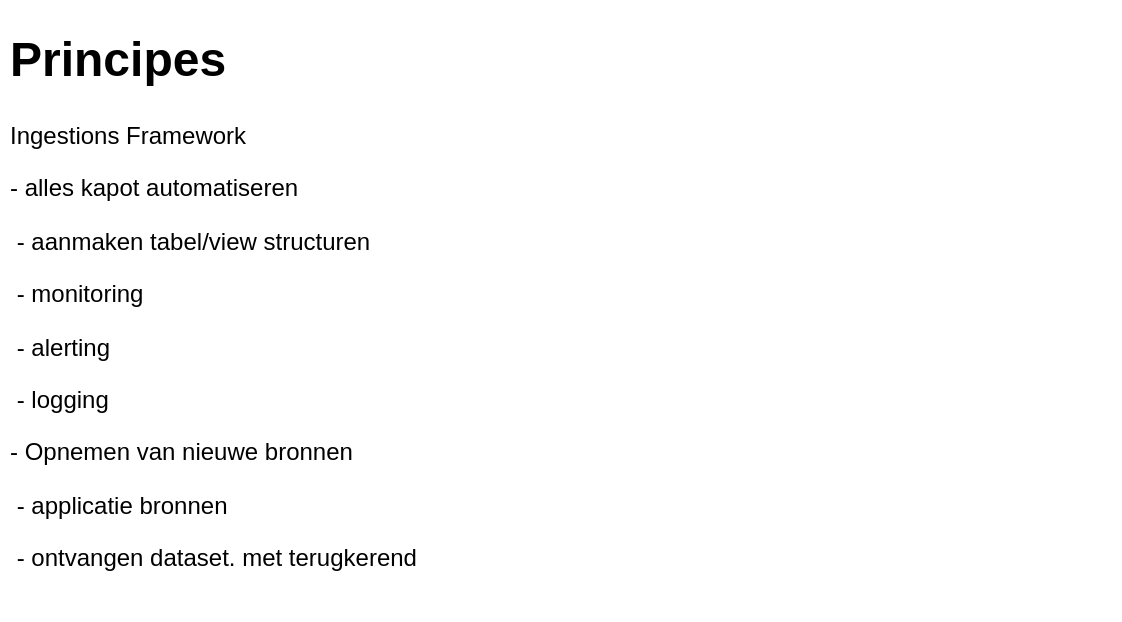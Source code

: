 <mxfile version="20.8.18" type="github" pages="10">
  <diagram id="h7waP5HmgFzoro81WAwj" name="Pagina-10">
    <mxGraphModel dx="2027" dy="1124" grid="1" gridSize="10" guides="1" tooltips="1" connect="1" arrows="1" fold="1" page="1" pageScale="1" pageWidth="827" pageHeight="1169" math="0" shadow="0">
      <root>
        <mxCell id="0" />
        <mxCell id="1" parent="0" />
        <mxCell id="7mNE65pj7KRdnU9uUtSb-1" value="&lt;h1&gt;Principes&lt;/h1&gt;&lt;p&gt;Ingestions Framework&lt;/p&gt;&lt;p&gt;- alles kapot automatiseren&lt;/p&gt;&lt;p&gt;&lt;span style=&quot;white-space: pre;&quot;&gt;	&lt;/span&gt;- aanmaken tabel/view structuren&lt;/p&gt;&lt;p&gt;&lt;span style=&quot;white-space: pre;&quot;&gt;	&lt;/span&gt;- monitoring&lt;/p&gt;&lt;p&gt;&lt;span style=&quot;white-space: pre;&quot;&gt;	&lt;/span&gt;- alerting&lt;/p&gt;&lt;p&gt;&lt;span style=&quot;white-space: pre;&quot;&gt;	&lt;/span&gt;- logging&lt;/p&gt;&lt;p&gt;- Opnemen van nieuwe bronnen&lt;/p&gt;&lt;p&gt;&lt;span style=&quot;white-space: pre;&quot;&gt;	&lt;/span&gt;- applicatie bronnen&lt;/p&gt;&lt;p&gt;&lt;span style=&quot;white-space: pre;&quot;&gt;	&lt;/span&gt;- ontvangen dataset. met terugkerend&amp;nbsp;&lt;/p&gt;" style="text;html=1;strokeColor=none;fillColor=none;spacing=5;spacingTop=-20;whiteSpace=wrap;overflow=hidden;rounded=0;" parent="1" vertex="1">
          <mxGeometry x="110" y="70" width="560" height="300" as="geometry" />
        </mxCell>
      </root>
    </mxGraphModel>
  </diagram>
  <diagram id="bG41ESEhryDgQQWOB5iJ" name="DI4DIM Proces">
    <mxGraphModel dx="2027" dy="1124" grid="1" gridSize="10" guides="1" tooltips="1" connect="1" arrows="1" fold="1" page="1" pageScale="1" pageWidth="827" pageHeight="1169" math="0" shadow="0">
      <root>
        <mxCell id="0" />
        <mxCell id="1" parent="0" />
        <mxCell id="stYgCyat91julg6WQiPl-1" value="" style="rounded=0;whiteSpace=wrap;html=1;fontSize=13;fillColor=#f5f5f5;gradientColor=#b3b3b3;strokeColor=#666666;" parent="1" vertex="1">
          <mxGeometry x="220" y="10" width="530" height="1030" as="geometry" />
        </mxCell>
        <mxCell id="9DiSUioN3MecBo0n0iFx-1" value="Laad Data in Landing" style="rounded=1;whiteSpace=wrap;html=1;fontSize=12;" parent="1" vertex="1">
          <mxGeometry x="260" y="130" width="350" height="40" as="geometry" />
        </mxCell>
        <mxCell id="9DiSUioN3MecBo0n0iFx-2" value="Check Data of deze beschikbaar is in DIMEDA&lt;br&gt;(Data Ingestions MEtaDAta" style="rounded=1;whiteSpace=wrap;html=1;fontSize=12;" parent="1" vertex="1">
          <mxGeometry x="260" y="190" width="350" height="50" as="geometry" />
        </mxCell>
        <mxCell id="9DiSUioN3MecBo0n0iFx-3" value="Tabel metadata is beschikbaar" style="rhombus;whiteSpace=wrap;html=1;fontSize=12;" parent="1" vertex="1">
          <mxGeometry x="350" y="260" width="160" height="80" as="geometry" />
        </mxCell>
        <mxCell id="9DiSUioN3MecBo0n0iFx-4" value="Genereer DDL script&lt;br&gt;(create / alter)" style="rounded=1;whiteSpace=wrap;html=1;fontSize=12;" parent="1" vertex="1">
          <mxGeometry x="560" y="460" width="160" height="60" as="geometry" />
        </mxCell>
        <mxCell id="9DiSUioN3MecBo0n0iFx-5" value="Tabel structuur is correct aanwezig&amp;nbsp;" style="rhombus;whiteSpace=wrap;html=1;fontSize=12;" parent="1" vertex="1">
          <mxGeometry x="350" y="450" width="190" height="80" as="geometry" />
        </mxCell>
        <mxCell id="9DiSUioN3MecBo0n0iFx-6" value="Controleer metadata van tabel gelijk is aan DIMEDA" style="rounded=1;whiteSpace=wrap;html=1;fontSize=12;" parent="1" vertex="1">
          <mxGeometry x="270" y="360" width="350" height="60" as="geometry" />
        </mxCell>
        <mxCell id="9DiSUioN3MecBo0n0iFx-7" value="Voor de indentificerende tabellen&amp;nbsp;&lt;br&gt;genereer de DIMMaskeringConversie" style="rounded=1;whiteSpace=wrap;html=1;fontSize=12;" parent="1" vertex="1">
          <mxGeometry x="330" y="550" width="230" height="60" as="geometry" />
        </mxCell>
        <mxCell id="KyZP9tmZvahoFTga_4mg-1" value="Sla Logging op&lt;br&gt;DIMEDALOG&lt;br&gt;omgeving&lt;br&gt;&lt;br&gt;&lt;br&gt;" style="rounded=1;whiteSpace=wrap;html=1;fontSize=12;fillColor=#fff2cc;strokeColor=#d6b656;" parent="1" vertex="1">
          <mxGeometry x="40" y="115" width="120" height="940" as="geometry" />
        </mxCell>
        <mxCell id="KyZP9tmZvahoFTga_4mg-2" value="Laad data in staging UIT (identiek aan Historie) =&amp;gt; data is klaar voor merge met bron laag (zonder administratieve tijdslijnen)" style="rounded=1;whiteSpace=wrap;html=1;fontSize=12;" parent="1" vertex="1">
          <mxGeometry x="330" y="640" width="230" height="60" as="geometry" />
        </mxCell>
        <mxCell id="pB9pAwWvSKOWZ8W2AGKw-1" value="Laad data naar Bron laag&lt;br&gt;(toevoegen van administratieve tijdslijnen" style="rounded=1;whiteSpace=wrap;html=1;fontSize=12;" parent="1" vertex="1">
          <mxGeometry x="330" y="780" width="230" height="60" as="geometry" />
        </mxCell>
        <mxCell id="SJS1QXyB0e22nyj5-dCy-1" value="Data Kwaliteits Controle uit Staging UIT" style="rounded=1;whiteSpace=wrap;html=1;fontSize=12;" parent="1" vertex="1">
          <mxGeometry x="330" y="710" width="230" height="60" as="geometry" />
        </mxCell>
        <mxCell id="SJS1QXyB0e22nyj5-dCy-2" value="DML proces starten&lt;br&gt;(opschonen van de bron laag) (kan ook op basis van timeschedule.." style="rounded=1;whiteSpace=wrap;html=1;fontSize=12;" parent="1" vertex="1">
          <mxGeometry x="330" y="940" width="230" height="60" as="geometry" />
        </mxCell>
        <mxCell id="stYgCyat91julg6WQiPl-2" value="" style="shape=flexArrow;endArrow=classic;html=1;rounded=0;fontSize=13;entryX=1;entryY=0.5;entryDx=0;entryDy=0;exitX=-0.006;exitY=0.559;exitDx=0;exitDy=0;exitPerimeter=0;fillColor=#fff2cc;strokeColor=#d6b656;strokeWidth=4;" parent="1" source="stYgCyat91julg6WQiPl-1" target="KyZP9tmZvahoFTga_4mg-1" edge="1">
          <mxGeometry width="50" height="50" relative="1" as="geometry">
            <mxPoint x="390" y="520" as="sourcePoint" />
            <mxPoint x="440" y="470" as="targetPoint" />
          </mxGeometry>
        </mxCell>
        <mxCell id="stYgCyat91julg6WQiPl-3" value="" style="shape=cylinder3;whiteSpace=wrap;html=1;boundedLbl=1;backgroundOutline=1;size=15;fontSize=13;" parent="1" vertex="1">
          <mxGeometry x="70" y="620" width="60" height="80" as="geometry" />
        </mxCell>
        <mxCell id="aylfhLIQkeVDFTXzJIFu-2" value="" style="edgeStyle=orthogonalEdgeStyle;rounded=0;orthogonalLoop=1;jettySize=auto;html=1;strokeWidth=4;fontSize=13;entryX=0.5;entryY=0;entryDx=0;entryDy=0;" parent="1" source="aylfhLIQkeVDFTXzJIFu-1" target="9DiSUioN3MecBo0n0iFx-1" edge="1">
          <mxGeometry relative="1" as="geometry" />
        </mxCell>
        <mxCell id="aylfhLIQkeVDFTXzJIFu-1" value="&quot;TRIGGERBASED&quot;&amp;nbsp;&amp;nbsp;&lt;br&gt;- bestand wordt geplaatst op filesysteem&lt;br&gt;tabel wordt gevuld in oracle&amp;nbsp; &amp;nbsp;(&#39;trigger on Insert&quot; genereert API call naar Airflow?)" style="rounded=1;whiteSpace=wrap;html=1;fontSize=12;" parent="1" vertex="1">
          <mxGeometry x="260" y="30" width="350" height="70" as="geometry" />
        </mxCell>
      </root>
    </mxGraphModel>
  </diagram>
  <diagram name="DI4DIM" id="LzgwJFeMqMOO9BsqS2BH">
    <mxGraphModel dx="2027" dy="2293" grid="1" gridSize="10" guides="1" tooltips="1" connect="1" arrows="1" fold="1" page="1" pageScale="1" pageWidth="827" pageHeight="1169" math="0" shadow="0">
      <root>
        <mxCell id="0" />
        <mxCell id="1" parent="0" />
        <mxCell id="ZCaT9DCfURiBYN1MQ1kg-7" value="Landing" style="rounded=0;whiteSpace=wrap;html=1;verticalAlign=top;" parent="1" vertex="1">
          <mxGeometry x="200" y="-830" width="190" height="370" as="geometry" />
        </mxCell>
        <mxCell id="ZCaT9DCfURiBYN1MQ1kg-3" value="Landing" style="shape=cylinder3;whiteSpace=wrap;html=1;boundedLbl=1;backgroundOutline=1;size=15;" parent="1" vertex="1">
          <mxGeometry x="242.5" y="-780" width="115" height="80" as="geometry" />
        </mxCell>
        <mxCell id="ZCaT9DCfURiBYN1MQ1kg-6" value="File Landing" style="rounded=0;whiteSpace=wrap;html=1;" parent="1" vertex="1">
          <mxGeometry x="242.5" y="-660" width="117.5" height="60" as="geometry" />
        </mxCell>
        <mxCell id="ZCaT9DCfURiBYN1MQ1kg-8" value="Bron database" style="shape=cylinder3;whiteSpace=wrap;html=1;boundedLbl=1;backgroundOutline=1;size=15;" parent="1" vertex="1">
          <mxGeometry x="50" y="-780" width="120" height="80" as="geometry" />
        </mxCell>
        <mxCell id="ZCaT9DCfURiBYN1MQ1kg-9" value="Bron&amp;nbsp;" style="rounded=0;whiteSpace=wrap;html=1;" parent="1" vertex="1">
          <mxGeometry x="50" y="-660" width="120" height="60" as="geometry" />
        </mxCell>
        <mxCell id="ZCaT9DCfURiBYN1MQ1kg-11" value="Staging&amp;nbsp;" style="rounded=0;whiteSpace=wrap;html=1;verticalAlign=top;" parent="1" vertex="1">
          <mxGeometry x="450" y="-830" width="340" height="370" as="geometry" />
        </mxCell>
        <mxCell id="ZCaT9DCfURiBYN1MQ1kg-12" value="Bron laag" style="rounded=0;whiteSpace=wrap;html=1;verticalAlign=top;" parent="1" vertex="1">
          <mxGeometry x="820" y="-830" width="160" height="370" as="geometry" />
        </mxCell>
        <mxCell id="ZCaT9DCfURiBYN1MQ1kg-16" value="" style="verticalLabelPosition=bottom;verticalAlign=top;html=1;shape=mxgraph.basic.partConcEllipse;startAngle=0.25;endAngle=0.111;arcWidth=0.5;fillColor=#fff2cc;strokeColor=#d6b656;" parent="1" vertex="1">
          <mxGeometry x="180" y="-765" width="50" height="50" as="geometry" />
        </mxCell>
        <mxCell id="ZCaT9DCfURiBYN1MQ1kg-17" value="" style="verticalLabelPosition=bottom;verticalAlign=top;html=1;shape=mxgraph.basic.partConcEllipse;startAngle=0.25;endAngle=0.111;arcWidth=0.5;" parent="1" vertex="1">
          <mxGeometry x="180" y="-655" width="50" height="50" as="geometry" />
        </mxCell>
        <mxCell id="ZCaT9DCfURiBYN1MQ1kg-18" value="Ontvang data binnen de muren van DIM.&lt;br&gt;Check of data verwacht wordt" style="shape=callout;whiteSpace=wrap;html=1;perimeter=calloutPerimeter;position2=0.54;base=20;size=90;position=0.33;fillColor=#d5e8d4;strokeColor=#82b366;" parent="1" vertex="1">
          <mxGeometry x="40" y="-900" width="280" height="140" as="geometry" />
        </mxCell>
        <mxCell id="ZCaT9DCfURiBYN1MQ1kg-23" value="" style="shape=cylinder3;whiteSpace=wrap;html=1;boundedLbl=1;backgroundOutline=1;size=8;strokeColor=#d6b656;fillColor=#fff2cc;" parent="1" vertex="1">
          <mxGeometry x="200" y="-730" width="30" height="40" as="geometry" />
        </mxCell>
        <mxCell id="JETTnSLS_zr7z7Y_-7eO-1" value="" style="verticalLabelPosition=bottom;verticalAlign=top;html=1;shape=mxgraph.basic.partConcEllipse;startAngle=0.25;endAngle=0.111;arcWidth=0.5;fillColor=#fff2cc;strokeColor=#d6b656;" parent="1" vertex="1">
          <mxGeometry x="390" y="-775" width="50" height="50" as="geometry" />
        </mxCell>
        <mxCell id="JETTnSLS_zr7z7Y_-7eO-2" value="" style="shape=cylinder3;whiteSpace=wrap;html=1;boundedLbl=1;backgroundOutline=1;size=8;strokeColor=#d6b656;fillColor=#fff2cc;" parent="1" vertex="1">
          <mxGeometry x="410" y="-740" width="30" height="40" as="geometry" />
        </mxCell>
        <mxCell id="JETTnSLS_zr7z7Y_-7eO-7" value="Staging UIT" style="shape=cylinder3;whiteSpace=wrap;html=1;boundedLbl=1;backgroundOutline=1;size=15;" parent="1" vertex="1">
          <mxGeometry x="630" y="-780" width="140" height="150" as="geometry" />
        </mxCell>
        <mxCell id="JETTnSLS_zr7z7Y_-7eO-8" value="Bron laag met historie" style="shape=cylinder3;whiteSpace=wrap;html=1;boundedLbl=1;backgroundOutline=1;size=15;" parent="1" vertex="1">
          <mxGeometry x="845" y="-780" width="115" height="140" as="geometry" />
        </mxCell>
        <mxCell id="JETTnSLS_zr7z7Y_-7eO-9" value="DIMEDA&lt;br&gt;(Dims Metadata)&lt;br&gt;&lt;br&gt;RLO op tabel&lt;br&gt;Bron lijst&lt;br&gt;&#39;schedule&#39;&lt;br&gt;" style="shape=cylinder3;whiteSpace=wrap;html=1;boundedLbl=1;backgroundOutline=1;size=15;verticalAlign=top;" parent="1" vertex="1">
          <mxGeometry x="128.75" y="-348" width="175" height="130" as="geometry" />
        </mxCell>
        <mxCell id="JETTnSLS_zr7z7Y_-7eO-10" value="DIMEDALOG&lt;br&gt;DIMs metadata Log" style="shape=cylinder3;whiteSpace=wrap;html=1;boundedLbl=1;backgroundOutline=1;size=15;verticalAlign=top;" parent="1" vertex="1">
          <mxGeometry x="341.25" y="-348" width="175" height="130" as="geometry" />
        </mxCell>
        <mxCell id="JETTnSLS_zr7z7Y_-7eO-13" value="Monitoring&lt;br&gt;(elasticSearch" style="rounded=1;whiteSpace=wrap;html=1;strokeColor=#666666;fillColor=#f5f5f5;fontColor=#333333;" parent="1" vertex="1">
          <mxGeometry x="581.25" y="-278" width="120" height="60" as="geometry" />
        </mxCell>
        <mxCell id="JETTnSLS_zr7z7Y_-7eO-14" value="Data Ingestions voor Data Integratie Magazijn&lt;br style=&quot;font-size: 35px;&quot;&gt;Concept Design" style="rounded=0;whiteSpace=wrap;html=1;verticalAlign=middle;fillColor=#f0a30a;fontColor=#000000;strokeColor=#BD7000;fontSize=35;" parent="1" vertex="1">
          <mxGeometry x="63.75" y="-1150" width="1566.25" height="90" as="geometry" />
        </mxCell>
        <mxCell id="JETTnSLS_zr7z7Y_-7eO-16" value="" style="shape=flexArrow;endArrow=classic;html=1;rounded=0;fillColor=#dae8fc;strokeColor=#6c8ebf;entryX=-0.031;entryY=0.397;entryDx=0;entryDy=0;entryPerimeter=0;" parent="1" edge="1">
          <mxGeometry width="50" height="50" relative="1" as="geometry">
            <mxPoint x="370" y="-630.5" as="sourcePoint" />
            <mxPoint x="445.04" y="-683.11" as="targetPoint" />
          </mxGeometry>
        </mxCell>
        <mxCell id="JETTnSLS_zr7z7Y_-7eO-17" value="" style="verticalLabelPosition=bottom;verticalAlign=top;html=1;shape=mxgraph.basic.partConcEllipse;startAngle=0.25;endAngle=0.111;arcWidth=0.5;fillColor=#fff2cc;strokeColor=#d6b656;" parent="1" vertex="1">
          <mxGeometry x="374" y="-700" width="50" height="50" as="geometry" />
        </mxCell>
        <mxCell id="JETTnSLS_zr7z7Y_-7eO-18" value="" style="shape=cylinder3;whiteSpace=wrap;html=1;boundedLbl=1;backgroundOutline=1;size=8;strokeColor=#d6b656;fillColor=#fff2cc;" parent="1" vertex="1">
          <mxGeometry x="394" y="-665" width="30" height="40" as="geometry" />
        </mxCell>
        <mxCell id="JETTnSLS_zr7z7Y_-7eO-19" value="Archief" style="rounded=0;whiteSpace=wrap;html=1;verticalAlign=top;" parent="1" vertex="1">
          <mxGeometry x="200" y="-450" width="190" height="70" as="geometry" />
        </mxCell>
        <mxCell id="JETTnSLS_zr7z7Y_-7eO-22" value="&quot;Airflow&quot; like Scheduling" style="shape=cube;whiteSpace=wrap;html=1;boundedLbl=1;backgroundOutline=1;darkOpacity=0.05;darkOpacity2=0.1;strokeColor=#6c8ebf;fillColor=#dae8fc;" parent="1" vertex="1">
          <mxGeometry x="275" y="-955" width="900" height="80" as="geometry" />
        </mxCell>
        <mxCell id="j9lFzfxDqFEv3JNe8bec-1" value="" style="shape=flexArrow;endArrow=classic;html=1;rounded=0;fillColor=#dae8fc;strokeColor=#6c8ebf;" parent="1" edge="1">
          <mxGeometry width="50" height="50" relative="1" as="geometry">
            <mxPoint x="785" y="-720" as="sourcePoint" />
            <mxPoint x="855" y="-720" as="targetPoint" />
          </mxGeometry>
        </mxCell>
        <mxCell id="j9lFzfxDqFEv3JNe8bec-2" value="" style="verticalLabelPosition=bottom;verticalAlign=top;html=1;shape=mxgraph.basic.partConcEllipse;startAngle=0.25;endAngle=0.111;arcWidth=0.5;fillColor=#fff2cc;strokeColor=#d6b656;" parent="1" vertex="1">
          <mxGeometry x="775" y="-755" width="50" height="50" as="geometry" />
        </mxCell>
        <mxCell id="j9lFzfxDqFEv3JNe8bec-3" value="" style="shape=cylinder3;whiteSpace=wrap;html=1;boundedLbl=1;backgroundOutline=1;size=8;strokeColor=#d6b656;fillColor=#fff2cc;" parent="1" vertex="1">
          <mxGeometry x="795" y="-720" width="30" height="40" as="geometry" />
        </mxCell>
        <mxCell id="j9lFzfxDqFEv3JNe8bec-4" value="OKV laag" style="rounded=0;whiteSpace=wrap;html=1;verticalAlign=top;" parent="1" vertex="1">
          <mxGeometry x="1010" y="-830" width="160" height="370" as="geometry" />
        </mxCell>
        <mxCell id="j9lFzfxDqFEv3JNe8bec-5" value="OKV schemas" style="shape=cylinder3;whiteSpace=wrap;html=1;boundedLbl=1;backgroundOutline=1;size=15;" parent="1" vertex="1">
          <mxGeometry x="1032.5" y="-760" width="115" height="80" as="geometry" />
        </mxCell>
        <mxCell id="F7gKjAizY6-8Hxz1coRo-1" value="" style="shape=flexArrow;endArrow=classic;html=1;rounded=0;fillColor=#dae8fc;strokeColor=#6c8ebf;" parent="1" edge="1">
          <mxGeometry width="50" height="50" relative="1" as="geometry">
            <mxPoint x="1040" y="-395" as="sourcePoint" />
            <mxPoint x="1110" y="-395" as="targetPoint" />
          </mxGeometry>
        </mxCell>
        <mxCell id="F7gKjAizY6-8Hxz1coRo-2" value="" style="verticalLabelPosition=bottom;verticalAlign=top;html=1;shape=mxgraph.basic.partConcEllipse;startAngle=0.25;endAngle=0.111;arcWidth=0.5;fillColor=#fff2cc;strokeColor=#d6b656;" parent="1" vertex="1">
          <mxGeometry x="1030" y="-430" width="50" height="50" as="geometry" />
        </mxCell>
        <mxCell id="F7gKjAizY6-8Hxz1coRo-3" value="" style="shape=cylinder3;whiteSpace=wrap;html=1;boundedLbl=1;backgroundOutline=1;size=8;strokeColor=#d6b656;fillColor=#fff2cc;" parent="1" vertex="1">
          <mxGeometry x="1050" y="-395" width="30" height="40" as="geometry" />
        </mxCell>
        <mxCell id="F7gKjAizY6-8Hxz1coRo-4" value="" style="shape=flexArrow;endArrow=classic;html=1;rounded=0;fillColor=#dae8fc;strokeColor=#6c8ebf;" parent="1" edge="1">
          <mxGeometry width="50" height="50" relative="1" as="geometry">
            <mxPoint x="880" y="-395" as="sourcePoint" />
            <mxPoint x="950" y="-395" as="targetPoint" />
          </mxGeometry>
        </mxCell>
        <mxCell id="F7gKjAizY6-8Hxz1coRo-5" value="" style="verticalLabelPosition=bottom;verticalAlign=top;html=1;shape=mxgraph.basic.partConcEllipse;startAngle=0.25;endAngle=0.111;arcWidth=0.5;fillColor=#fff2cc;strokeColor=#d6b656;" parent="1" vertex="1">
          <mxGeometry x="870" y="-430" width="50" height="50" as="geometry" />
        </mxCell>
        <mxCell id="F7gKjAizY6-8Hxz1coRo-6" value="" style="shape=cylinder3;whiteSpace=wrap;html=1;boundedLbl=1;backgroundOutline=1;size=8;strokeColor=#d6b656;fillColor=#fff2cc;" parent="1" vertex="1">
          <mxGeometry x="890" y="-395" width="30" height="40" as="geometry" />
        </mxCell>
        <mxCell id="F7gKjAizY6-8Hxz1coRo-7" value="" style="shape=flexArrow;endArrow=classic;html=1;rounded=0;fillColor=#dae8fc;strokeColor=#6c8ebf;" parent="1" edge="1">
          <mxGeometry width="50" height="50" relative="1" as="geometry">
            <mxPoint x="700" y="-395" as="sourcePoint" />
            <mxPoint x="770" y="-395" as="targetPoint" />
          </mxGeometry>
        </mxCell>
        <mxCell id="F7gKjAizY6-8Hxz1coRo-8" value="" style="verticalLabelPosition=bottom;verticalAlign=top;html=1;shape=mxgraph.basic.partConcEllipse;startAngle=0.25;endAngle=0.111;arcWidth=0.5;fillColor=#fff2cc;strokeColor=#d6b656;" parent="1" vertex="1">
          <mxGeometry x="690" y="-430" width="50" height="50" as="geometry" />
        </mxCell>
        <mxCell id="F7gKjAizY6-8Hxz1coRo-9" value="" style="shape=cylinder3;whiteSpace=wrap;html=1;boundedLbl=1;backgroundOutline=1;size=8;strokeColor=#d6b656;fillColor=#fff2cc;" parent="1" vertex="1">
          <mxGeometry x="710" y="-395" width="30" height="40" as="geometry" />
        </mxCell>
        <mxCell id="F7gKjAizY6-8Hxz1coRo-10" value="" style="shape=flexArrow;endArrow=classic;html=1;rounded=0;fillColor=#dae8fc;strokeColor=#6c8ebf;" parent="1" edge="1">
          <mxGeometry width="50" height="50" relative="1" as="geometry">
            <mxPoint x="511.25" y="-395" as="sourcePoint" />
            <mxPoint x="581.25" y="-395" as="targetPoint" />
          </mxGeometry>
        </mxCell>
        <mxCell id="F7gKjAizY6-8Hxz1coRo-11" value="" style="verticalLabelPosition=bottom;verticalAlign=top;html=1;shape=mxgraph.basic.partConcEllipse;startAngle=0.25;endAngle=0.111;arcWidth=0.5;fillColor=#fff2cc;strokeColor=#d6b656;" parent="1" vertex="1">
          <mxGeometry x="501.25" y="-430" width="50" height="50" as="geometry" />
        </mxCell>
        <mxCell id="F7gKjAizY6-8Hxz1coRo-12" value="" style="shape=cylinder3;whiteSpace=wrap;html=1;boundedLbl=1;backgroundOutline=1;size=8;strokeColor=#d6b656;fillColor=#fff2cc;" parent="1" vertex="1">
          <mxGeometry x="521.25" y="-395" width="30" height="40" as="geometry" />
        </mxCell>
        <mxCell id="F7gKjAizY6-8Hxz1coRo-13" value="DDL generation gebaseerd op DIMEDA.&lt;br&gt;Inclusief Schema on Drift" style="shape=callout;whiteSpace=wrap;html=1;perimeter=calloutPerimeter;position2=0.33;base=28;size=50;position=0;" parent="1" vertex="1">
          <mxGeometry x="470" y="-590" width="120" height="160" as="geometry" />
        </mxCell>
        <mxCell id="F7gKjAizY6-8Hxz1coRo-14" value="DDL generation gebaseerd op DIMEDA.&lt;br style=&quot;border-color: var(--border-color);&quot;&gt;Inclusief Schema on Drift" style="shape=callout;whiteSpace=wrap;html=1;perimeter=calloutPerimeter;position2=0.33;base=28;size=50;position=0;" parent="1" vertex="1">
          <mxGeometry x="665" y="-590" width="120" height="160" as="geometry" />
        </mxCell>
        <mxCell id="F7gKjAizY6-8Hxz1coRo-15" value="DDL generation gebaseerd op DIMEDA.&lt;br style=&quot;border-color: var(--border-color);&quot;&gt;Inclusief Schema on Drift" style="shape=callout;whiteSpace=wrap;html=1;perimeter=calloutPerimeter;position2=0.33;base=28;size=50;position=0;" parent="1" vertex="1">
          <mxGeometry x="845" y="-590" width="120" height="160" as="geometry" />
        </mxCell>
        <mxCell id="F7gKjAizY6-8Hxz1coRo-16" value="DDL generation gebaseerd op DIMEDA.&lt;br style=&quot;border-color: var(--border-color);&quot;&gt;Inclusief Schema on Drift" style="shape=callout;whiteSpace=wrap;html=1;perimeter=calloutPerimeter;position2=0.33;base=28;size=50;position=0;" parent="1" vertex="1">
          <mxGeometry x="1020" y="-590" width="120" height="160" as="geometry" />
        </mxCell>
        <mxCell id="F7gKjAizY6-8Hxz1coRo-17" value="Alerting" style="rounded=1;whiteSpace=wrap;html=1;strokeColor=#666666;fillColor=#f5f5f5;fontColor=#333333;" parent="1" vertex="1">
          <mxGeometry x="581.25" y="-348" width="120" height="60" as="geometry" />
        </mxCell>
        <mxCell id="F7gKjAizY6-8Hxz1coRo-18" value="ServicesDesk integration" style="rounded=1;whiteSpace=wrap;html=1;strokeColor=#666666;fillColor=#f5f5f5;fontColor=#333333;" parent="1" vertex="1">
          <mxGeometry x="770" y="-343" width="120" height="60" as="geometry" />
        </mxCell>
        <mxCell id="F7gKjAizY6-8Hxz1coRo-19" value="C2M&amp;nbsp;&lt;br&gt;Gemaskeerder indentificeerbare gegevens&lt;br&gt;(heet nu DIM_&amp;lt;naamvergeten&amp;gt;)" style="shape=cylinder3;whiteSpace=wrap;html=1;boundedLbl=1;backgroundOutline=1;size=15;verticalAlign=top;fillColor=#e1d5e7;strokeColor=#9673a6;" parent="1" vertex="1">
          <mxGeometry x="295" y="-1050" width="175" height="105" as="geometry" />
        </mxCell>
        <mxCell id="F7gKjAizY6-8Hxz1coRo-20" value="C2M&lt;br&gt;Convert2Markering" style="shape=callout;whiteSpace=wrap;html=1;perimeter=calloutPerimeter;position2=0.33;base=20;size=120;position=0;fillColor=#d5e8d4;strokeColor=#82b366;" parent="1" vertex="1">
          <mxGeometry x="380" y="-905" width="121.25" height="175" as="geometry" />
        </mxCell>
        <mxCell id="F7gKjAizY6-8Hxz1coRo-21" value="Merge met Historie&lt;br&gt;" style="shape=callout;whiteSpace=wrap;html=1;perimeter=calloutPerimeter;position2=0.33;base=28;size=130;position=0;fillColor=#d5e8d4;strokeColor=#82b366;" parent="1" vertex="1">
          <mxGeometry x="760" y="-875" width="120" height="155" as="geometry" />
        </mxCell>
        <mxCell id="JETTnSLS_zr7z7Y_-7eO-5" value="" style="shape=flexArrow;endArrow=classic;html=1;rounded=0;fillColor=#dae8fc;strokeColor=#6c8ebf;" parent="1" edge="1">
          <mxGeometry width="50" height="50" relative="1" as="geometry">
            <mxPoint x="550" y="-747.5" as="sourcePoint" />
            <mxPoint x="620" y="-747.5" as="targetPoint" />
          </mxGeometry>
        </mxCell>
        <mxCell id="JETTnSLS_zr7z7Y_-7eO-20" value="" style="verticalLabelPosition=bottom;verticalAlign=top;html=1;shape=mxgraph.basic.partConcEllipse;startAngle=0.25;endAngle=0.111;arcWidth=0.5;fillColor=#fff2cc;strokeColor=#d6b656;" parent="1" vertex="1">
          <mxGeometry x="540" y="-782.5" width="50" height="50" as="geometry" />
        </mxCell>
        <mxCell id="JETTnSLS_zr7z7Y_-7eO-21" value="" style="shape=cylinder3;whiteSpace=wrap;html=1;boundedLbl=1;backgroundOutline=1;size=8;strokeColor=#d6b656;fillColor=#fff2cc;" parent="1" vertex="1">
          <mxGeometry x="560" y="-747.5" width="30" height="40" as="geometry" />
        </mxCell>
        <mxCell id="F7gKjAizY6-8Hxz1coRo-26" value="Tabel klaar voor merge met historie" style="shape=callout;whiteSpace=wrap;html=1;perimeter=calloutPerimeter;position2=0.33;base=20;size=110;position=0.04;fillColor=#d5e8d4;strokeColor=#82b366;" parent="1" vertex="1">
          <mxGeometry x="530" y="-892.5" width="120" height="160" as="geometry" />
        </mxCell>
        <mxCell id="F7gKjAizY6-8Hxz1coRo-27" value="Prepareren van Tabel &lt;br&gt;en view structuur" style="shape=flexArrow;endArrow=classic;html=1;rounded=0;" parent="1" edge="1">
          <mxGeometry width="50" height="50" relative="1" as="geometry">
            <mxPoint x="466" y="-337" as="sourcePoint" />
            <mxPoint x="496" y="-387" as="targetPoint" />
          </mxGeometry>
        </mxCell>
        <mxCell id="F7gKjAizY6-8Hxz1coRo-28" value="" style="shape=flexArrow;endArrow=classic;html=1;rounded=0;" parent="1" edge="1">
          <mxGeometry width="50" height="50" relative="1" as="geometry">
            <mxPoint x="600" y="-370" as="sourcePoint" />
            <mxPoint x="680" y="-370" as="targetPoint" />
          </mxGeometry>
        </mxCell>
        <mxCell id="F7gKjAizY6-8Hxz1coRo-29" value="" style="shape=flexArrow;endArrow=classic;html=1;rounded=0;" parent="1" edge="1">
          <mxGeometry width="50" height="50" relative="1" as="geometry">
            <mxPoint x="785" y="-375.5" as="sourcePoint" />
            <mxPoint x="865" y="-375.5" as="targetPoint" />
          </mxGeometry>
        </mxCell>
        <mxCell id="F7gKjAizY6-8Hxz1coRo-30" value="" style="shape=flexArrow;endArrow=classic;html=1;rounded=0;" parent="1" edge="1">
          <mxGeometry width="50" height="50" relative="1" as="geometry">
            <mxPoint x="950" y="-370" as="sourcePoint" />
            <mxPoint x="1030" y="-370" as="targetPoint" />
          </mxGeometry>
        </mxCell>
        <mxCell id="rXrCp7MK7jBi28Y-bSlJ-1" value="" style="shape=flexArrow;endArrow=classic;html=1;rounded=0;" parent="1" edge="1">
          <mxGeometry width="50" height="50" relative="1" as="geometry">
            <mxPoint x="501.25" y="-308" as="sourcePoint" />
            <mxPoint x="581.25" y="-308" as="targetPoint" />
          </mxGeometry>
        </mxCell>
        <mxCell id="rXrCp7MK7jBi28Y-bSlJ-2" value="" style="shape=flexArrow;endArrow=classic;html=1;rounded=0;" parent="1" edge="1">
          <mxGeometry width="50" height="50" relative="1" as="geometry">
            <mxPoint x="510" y="-253" as="sourcePoint" />
            <mxPoint x="590" y="-253" as="targetPoint" />
          </mxGeometry>
        </mxCell>
        <mxCell id="rXrCp7MK7jBi28Y-bSlJ-3" value="" style="shape=flexArrow;endArrow=classic;html=1;rounded=0;" parent="1" edge="1">
          <mxGeometry width="50" height="50" relative="1" as="geometry">
            <mxPoint x="695" y="-308" as="sourcePoint" />
            <mxPoint x="775" y="-308" as="targetPoint" />
          </mxGeometry>
        </mxCell>
        <mxCell id="rXrCp7MK7jBi28Y-bSlJ-4" value="&lt;h1&gt;Highlights op DI4DIM&lt;/h1&gt;&lt;p&gt;wat is er verandert&lt;/p&gt;&lt;p&gt;&lt;span style=&quot;background-color: initial;&quot;&gt;- Aantal tabellen is gereduceer. (van 10 naar 4)&amp;nbsp;&lt;/span&gt;&lt;br&gt;&lt;/p&gt;&lt;p&gt;&lt;span style=&quot;background-color: initial;&quot;&gt;Atomaire verwerking zit op Tabel niveau en niet op &#39;Bron&#39; niveau&#39;, Dit verhoogt de snelheid naar de klant. Je kunt eerder starten met analyseren. Je kunt eerder starten met ontwikkeling van dashboard.&lt;/span&gt;&lt;/p&gt;&lt;p&gt;&lt;span style=&quot;background-color: initial;&quot;&gt;Complexiteit of dat je volledig bent in verwerking is gelijkwaardig aan huidige structuur (!?)&lt;/span&gt;&lt;/p&gt;&lt;p&gt;inbouwen van Schema at drift&amp;nbsp;&lt;/p&gt;&lt;p&gt;Inbouwen van Monitoring op het proces&lt;/p&gt;&lt;p&gt;inbouwen van alering op proces&lt;/p&gt;&lt;p&gt;&lt;span style=&quot;background-color: initial;&quot;&gt;Verwachte performance winst is ongeveer factor 3 sneller (van 1 uur naar 20 minuten).&amp;nbsp;&lt;/span&gt;&lt;/p&gt;&lt;p&gt;&lt;span style=&quot;background-color: initial;&quot;&gt;Inouwen data kwaliteits check kunnen plaats vinden op &quot;staging UIT&quot;.&amp;nbsp;&lt;/span&gt;&lt;/p&gt;&lt;p&gt;&lt;span style=&quot;background-color: initial;&quot;&gt;- Alleen indentificerende tabellen&amp;nbsp;&lt;/span&gt;&lt;br&gt;&lt;/p&gt;&lt;p&gt;&lt;span style=&quot;background-color: initial;&quot;&gt;DML proces vergt andere insteek, er worden geen rijen verwijderd maar velden leeg gemaakt. Dus geen &quot;delete&quot; maar &quot;update&quot;.&amp;nbsp; Ander soorting oplossing maar niet noemenswaardig complexer.&amp;nbsp;&lt;/span&gt;&lt;br&gt;&lt;/p&gt;" style="text;html=1;strokeColor=none;fillColor=none;spacing=5;spacingTop=-20;whiteSpace=wrap;overflow=hidden;rounded=0;" parent="1" vertex="1">
          <mxGeometry x="1190" y="-390" width="430" height="370" as="geometry" />
        </mxCell>
        <mxCell id="rXrCp7MK7jBi28Y-bSlJ-5" value="&lt;h1&gt;Oude situatie&lt;/h1&gt;&lt;div&gt;&lt;font style=&quot;font-size: 13px;&quot;&gt;&lt;b&gt;# tabellen in elke laag&lt;/b&gt;&lt;/font&gt;&lt;/div&gt;&lt;div&gt;1 tabel in landing&lt;/div&gt;&lt;div&gt;1 staging in&lt;/div&gt;&lt;div&gt;4 in staging uit&lt;/div&gt;&lt;div&gt;4 in bron laag&amp;nbsp;&lt;/div&gt;&lt;div&gt;&lt;br&gt;&lt;/div&gt;&lt;div style=&quot;font-size: 14px;&quot;&gt;&lt;font style=&quot;font-size: 14px;&quot;&gt;&lt;b&gt;TOTAAL = 10&lt;/b&gt;&lt;/font&gt;&lt;/div&gt;&lt;div style=&quot;font-size: 14px;&quot;&gt;&lt;br&gt;&lt;/div&gt;&lt;div&gt;&lt;br&gt;&lt;/div&gt;" style="text;html=1;strokeColor=none;fillColor=none;spacing=5;spacingTop=-20;whiteSpace=wrap;overflow=hidden;rounded=0;" parent="1" vertex="1">
          <mxGeometry x="1200" y="-787.5" width="176" height="167.5" as="geometry" />
        </mxCell>
        <mxCell id="rXrCp7MK7jBi28Y-bSlJ-6" value="&lt;h1&gt;Nieuwe situatie&lt;/h1&gt;&lt;b style=&quot;border-color: var(--border-color); font-size: 13px;&quot;&gt;# tabellen in elke laag&lt;/b&gt;&lt;div&gt;1 tabel in landing&lt;/div&gt;&lt;div&gt;&lt;span style=&quot;background-color: initial;&quot;&gt;1 in staging IN&lt;/span&gt;&lt;/div&gt;&lt;div&gt;&lt;span style=&quot;background-color: initial;&quot;&gt;1 in staging uit&lt;/span&gt;&lt;br&gt;&lt;/div&gt;&lt;div&gt;1 in bron laag&amp;nbsp;&lt;/div&gt;&lt;div&gt;&lt;br&gt;&lt;/div&gt;&lt;div&gt;&lt;font style=&quot;font-size: 14px;&quot;&gt;&lt;b&gt;TOTAAL = 4&lt;/b&gt;&lt;/font&gt;&lt;/div&gt;&lt;div&gt;&lt;br&gt;&lt;/div&gt;&lt;div&gt;&lt;/div&gt;*(alleen in geval van identificeren data in tabel)&lt;div&gt;&lt;br&gt;&lt;/div&gt;&lt;div&gt;&lt;br&gt;&lt;/div&gt;" style="text;html=1;strokeColor=none;fillColor=none;spacing=5;spacingTop=-20;whiteSpace=wrap;overflow=hidden;rounded=0;" parent="1" vertex="1">
          <mxGeometry x="1370" y="-785" width="260" height="195" as="geometry" />
        </mxCell>
        <mxCell id="rXrCp7MK7jBi28Y-bSlJ-7" value="DLM proces" style="shape=callout;whiteSpace=wrap;html=1;perimeter=calloutPerimeter;position2=0.15;base=28;size=120;position=0;fillColor=#d5e8d4;strokeColor=#82b366;" parent="1" vertex="1">
          <mxGeometry x="930" y="-885" width="102.5" height="185" as="geometry" />
        </mxCell>
        <mxCell id="rXrCp7MK7jBi28Y-bSlJ-8" value="" style="verticalLabelPosition=bottom;verticalAlign=top;html=1;shape=mxgraph.basic.partConcEllipse;startAngle=0.25;endAngle=0.111;arcWidth=0.5;fillColor=#fff2cc;strokeColor=#d6b656;" parent="1" vertex="1">
          <mxGeometry x="930" y="-770" width="50" height="50" as="geometry" />
        </mxCell>
        <mxCell id="rXrCp7MK7jBi28Y-bSlJ-9" value="Data Kwaliteits Controles&lt;br&gt;(kwaliteits checks staan in DIMEDA) &amp;gt; komen mee met RLO op tabel niveau" style="shape=callout;whiteSpace=wrap;html=1;perimeter=calloutPerimeter;position2=0.17;base=15;size=195;position=0;fillColor=#d5e8d4;strokeColor=#82b366;" parent="1" vertex="1">
          <mxGeometry x="640" y="-1050" width="120" height="285" as="geometry" />
        </mxCell>
        <mxCell id="rXrCp7MK7jBi28Y-bSlJ-10" value="" style="verticalLabelPosition=bottom;verticalAlign=top;html=1;shape=mxgraph.basic.partConcEllipse;startAngle=0.25;endAngle=0.111;arcWidth=0.5;fillColor=#fff2cc;strokeColor=#d6b656;" parent="1" vertex="1">
          <mxGeometry x="620" y="-960" width="50" height="50" as="geometry" />
        </mxCell>
        <mxCell id="rXrCp7MK7jBi28Y-bSlJ-11" value="Database &lt;br&gt;Restore ??" style="shape=cylinder3;whiteSpace=wrap;html=1;boundedLbl=1;backgroundOutline=1;size=15;" parent="1" vertex="1">
          <mxGeometry x="242.5" y="-570" width="115" height="80" as="geometry" />
        </mxCell>
        <mxCell id="rXrCp7MK7jBi28Y-bSlJ-12" value="Zelfde als &#39;regulier proces&#39;" style="shape=callout;whiteSpace=wrap;html=1;perimeter=calloutPerimeter;position2=0.98;base=40;size=30;position=0.01;fillColor=#d5e8d4;strokeColor=#82b366;" parent="1" vertex="1">
          <mxGeometry x="128.75" y="-590" width="121.88" height="80" as="geometry" />
        </mxCell>
        <mxCell id="JETTnSLS_zr7z7Y_-7eO-3" value="" style="shape=flexArrow;endArrow=classic;html=1;rounded=0;fillColor=#dae8fc;strokeColor=#6c8ebf;" parent="1" edge="1">
          <mxGeometry width="50" height="50" relative="1" as="geometry">
            <mxPoint x="360" y="-725" as="sourcePoint" />
            <mxPoint x="440" y="-725" as="targetPoint" />
          </mxGeometry>
        </mxCell>
        <mxCell id="DpJr6nDiewrfIa-oE0gw-1" value="C2M Veld" style="shape=cylinder3;whiteSpace=wrap;html=1;boundedLbl=1;backgroundOutline=1;size=15;" parent="1" vertex="1">
          <mxGeometry x="470" y="-825" width="70" height="77.5" as="geometry" />
        </mxCell>
        <mxCell id="ge4zoQ0wSeVVb9Qi8uQ8-1" value="Staging IN" style="shape=cylinder3;whiteSpace=wrap;html=1;boundedLbl=1;backgroundOutline=1;size=15;" parent="1" vertex="1">
          <mxGeometry x="466.25" y="-762.5" width="93.75" height="150" as="geometry" />
        </mxCell>
        <mxCell id="jeE6p72phvSHwrGXfFTw-1" value="Azure Devops&lt;br&gt;" style="rounded=1;whiteSpace=wrap;html=1;" parent="1" vertex="1">
          <mxGeometry x="128.75" y="-208" width="1031.25" height="60" as="geometry" />
        </mxCell>
      </root>
    </mxGraphModel>
  </diagram>
  <diagram id="IZnUCgKer8qQhaNXVYi8" name="legenda">
    <mxGraphModel dx="2058" dy="1180" grid="1" gridSize="10" guides="1" tooltips="1" connect="1" arrows="1" fold="1" page="1" pageScale="1" pageWidth="827" pageHeight="1169" math="0" shadow="0">
      <root>
        <mxCell id="0" />
        <mxCell id="1" parent="0" />
        <mxCell id="ExPoVQAmi61j5feH-11l-1" value="" style="verticalLabelPosition=bottom;verticalAlign=top;html=1;shape=mxgraph.basic.partConcEllipse;startAngle=0.25;endAngle=0.111;arcWidth=0.5;fillColor=#fff2cc;strokeColor=#d6b656;" parent="1" vertex="1">
          <mxGeometry x="170" y="145" width="50" height="50" as="geometry" />
        </mxCell>
        <mxCell id="ExPoVQAmi61j5feH-11l-3" value="Processing" style="rounded=1;whiteSpace=wrap;html=1;" parent="1" vertex="1">
          <mxGeometry x="260" y="145" width="120" height="60" as="geometry" />
        </mxCell>
        <mxCell id="ExPoVQAmi61j5feH-11l-4" value="Processing met&amp;nbsp;queue" style="rounded=1;whiteSpace=wrap;html=1;" parent="1" vertex="1">
          <mxGeometry x="260" y="220" width="120" height="60" as="geometry" />
        </mxCell>
        <mxCell id="ExPoVQAmi61j5feH-11l-5" value="" style="verticalLabelPosition=bottom;verticalAlign=top;html=1;shape=mxgraph.basic.partConcEllipse;startAngle=0.25;endAngle=0.111;arcWidth=0.5;fillColor=#fff2cc;strokeColor=#d6b656;" parent="1" vertex="1">
          <mxGeometry x="170" y="220" width="50" height="50" as="geometry" />
        </mxCell>
        <mxCell id="ExPoVQAmi61j5feH-11l-2" value="" style="shape=cylinder3;whiteSpace=wrap;html=1;boundedLbl=1;backgroundOutline=1;size=8;strokeColor=#d6b656;fillColor=#fff2cc;" parent="1" vertex="1">
          <mxGeometry x="200" y="250" width="30" height="40" as="geometry" />
        </mxCell>
        <mxCell id="ExPoVQAmi61j5feH-11l-6" value="Processing, Met queue wil zeggen, een &quot;wachtrij met FIFO&quot; First in First Out&quot;&lt;br&gt;Er wordt een bericht gestuurd naar een queue om iets te starten.&amp;nbsp; (binnen AWS zijn dit standaard componenten, deze moeten we opzetten of bouwen).&lt;br&gt;De wachtrij mechanisme is curriciaal voor performance verwerkingen en balancing.&amp;nbsp;" style="rounded=1;whiteSpace=wrap;html=1;" parent="1" vertex="1">
          <mxGeometry x="410" y="220" width="280" height="240" as="geometry" />
        </mxCell>
        <mxCell id="ExPoVQAmi61j5feH-11l-7" value="Trigger ontvangs proces" style="rounded=1;whiteSpace=wrap;html=1;" parent="1" vertex="1">
          <mxGeometry x="260" y="340" width="120" height="60" as="geometry" />
        </mxCell>
        <mxCell id="ExPoVQAmi61j5feH-11l-8" value="" style="verticalLabelPosition=bottom;verticalAlign=top;html=1;shape=mxgraph.basic.4_point_star_2;dx=0.8;strokeColor=#b85450;fillColor=#f8cecc;" parent="1" vertex="1">
          <mxGeometry x="185" y="340" width="60" height="50" as="geometry" />
        </mxCell>
      </root>
    </mxGraphModel>
  </diagram>
  <diagram id="FEro3Whmnm0GfA5JXwWL" name="Een Tabel in Bron laag">
    <mxGraphModel dx="2058" dy="1180" grid="1" gridSize="10" guides="1" tooltips="1" connect="1" arrows="1" fold="1" page="1" pageScale="1" pageWidth="827" pageHeight="1169" math="0" shadow="0">
      <root>
        <mxCell id="0" />
        <mxCell id="1" parent="0" />
        <mxCell id="k0QNLuaNLbzrx7ui5d-k-1" value="BRON tabel orgineel" style="shape=table;startSize=30;container=1;collapsible=1;childLayout=tableLayout;fixedRows=1;rowLines=0;fontStyle=1;align=center;resizeLast=1;fillColor=#f5f5f5;fontColor=#333333;strokeColor=#666666;" parent="1" vertex="1">
          <mxGeometry x="40" y="310" width="180" height="330" as="geometry" />
        </mxCell>
        <mxCell id="k0QNLuaNLbzrx7ui5d-k-2" value="" style="shape=tableRow;horizontal=0;startSize=0;swimlaneHead=0;swimlaneBody=0;fillColor=none;collapsible=0;dropTarget=0;points=[[0,0.5],[1,0.5]];portConstraint=eastwest;top=0;left=0;right=0;bottom=1;" parent="k0QNLuaNLbzrx7ui5d-k-1" vertex="1">
          <mxGeometry y="30" width="180" height="30" as="geometry" />
        </mxCell>
        <mxCell id="k0QNLuaNLbzrx7ui5d-k-3" value="PK" style="shape=partialRectangle;connectable=0;fillColor=none;top=0;left=0;bottom=0;right=0;fontStyle=1;overflow=hidden;" parent="k0QNLuaNLbzrx7ui5d-k-2" vertex="1">
          <mxGeometry width="30" height="30" as="geometry">
            <mxRectangle width="30" height="30" as="alternateBounds" />
          </mxGeometry>
        </mxCell>
        <mxCell id="k0QNLuaNLbzrx7ui5d-k-4" value="UniqueID" style="shape=partialRectangle;connectable=0;fillColor=none;top=0;left=0;bottom=0;right=0;align=left;spacingLeft=6;fontStyle=5;overflow=hidden;" parent="k0QNLuaNLbzrx7ui5d-k-2" vertex="1">
          <mxGeometry x="30" width="150" height="30" as="geometry">
            <mxRectangle width="150" height="30" as="alternateBounds" />
          </mxGeometry>
        </mxCell>
        <mxCell id="k0QNLuaNLbzrx7ui5d-k-5" value="" style="shape=tableRow;horizontal=0;startSize=0;swimlaneHead=0;swimlaneBody=0;fillColor=none;collapsible=0;dropTarget=0;points=[[0,0.5],[1,0.5]];portConstraint=eastwest;top=0;left=0;right=0;bottom=0;" parent="k0QNLuaNLbzrx7ui5d-k-1" vertex="1">
          <mxGeometry y="60" width="180" height="30" as="geometry" />
        </mxCell>
        <mxCell id="k0QNLuaNLbzrx7ui5d-k-6" value="" style="shape=partialRectangle;connectable=0;fillColor=none;top=0;left=0;bottom=0;right=0;editable=1;overflow=hidden;" parent="k0QNLuaNLbzrx7ui5d-k-5" vertex="1">
          <mxGeometry width="30" height="30" as="geometry">
            <mxRectangle width="30" height="30" as="alternateBounds" />
          </mxGeometry>
        </mxCell>
        <mxCell id="k0QNLuaNLbzrx7ui5d-k-7" value="BSN " style="shape=partialRectangle;connectable=0;fillColor=none;top=0;left=0;bottom=0;right=0;align=left;spacingLeft=6;overflow=hidden;" parent="k0QNLuaNLbzrx7ui5d-k-5" vertex="1">
          <mxGeometry x="30" width="150" height="30" as="geometry">
            <mxRectangle width="150" height="30" as="alternateBounds" />
          </mxGeometry>
        </mxCell>
        <mxCell id="k0QNLuaNLbzrx7ui5d-k-8" value="" style="shape=tableRow;horizontal=0;startSize=0;swimlaneHead=0;swimlaneBody=0;fillColor=none;collapsible=0;dropTarget=0;points=[[0,0.5],[1,0.5]];portConstraint=eastwest;top=0;left=0;right=0;bottom=0;" parent="k0QNLuaNLbzrx7ui5d-k-1" vertex="1">
          <mxGeometry y="90" width="180" height="30" as="geometry" />
        </mxCell>
        <mxCell id="k0QNLuaNLbzrx7ui5d-k-9" value="" style="shape=partialRectangle;connectable=0;fillColor=none;top=0;left=0;bottom=0;right=0;editable=1;overflow=hidden;" parent="k0QNLuaNLbzrx7ui5d-k-8" vertex="1">
          <mxGeometry width="30" height="30" as="geometry">
            <mxRectangle width="30" height="30" as="alternateBounds" />
          </mxGeometry>
        </mxCell>
        <mxCell id="k0QNLuaNLbzrx7ui5d-k-10" value="Voornaam" style="shape=partialRectangle;connectable=0;fillColor=none;top=0;left=0;bottom=0;right=0;align=left;spacingLeft=6;overflow=hidden;" parent="k0QNLuaNLbzrx7ui5d-k-8" vertex="1">
          <mxGeometry x="30" width="150" height="30" as="geometry">
            <mxRectangle width="150" height="30" as="alternateBounds" />
          </mxGeometry>
        </mxCell>
        <mxCell id="k0QNLuaNLbzrx7ui5d-k-11" value="" style="shape=tableRow;horizontal=0;startSize=0;swimlaneHead=0;swimlaneBody=0;fillColor=none;collapsible=0;dropTarget=0;points=[[0,0.5],[1,0.5]];portConstraint=eastwest;top=0;left=0;right=0;bottom=0;" parent="k0QNLuaNLbzrx7ui5d-k-1" vertex="1">
          <mxGeometry y="120" width="180" height="30" as="geometry" />
        </mxCell>
        <mxCell id="k0QNLuaNLbzrx7ui5d-k-12" value="" style="shape=partialRectangle;connectable=0;fillColor=none;top=0;left=0;bottom=0;right=0;editable=1;overflow=hidden;" parent="k0QNLuaNLbzrx7ui5d-k-11" vertex="1">
          <mxGeometry width="30" height="30" as="geometry">
            <mxRectangle width="30" height="30" as="alternateBounds" />
          </mxGeometry>
        </mxCell>
        <mxCell id="k0QNLuaNLbzrx7ui5d-k-13" value="Achternaam" style="shape=partialRectangle;connectable=0;fillColor=none;top=0;left=0;bottom=0;right=0;align=left;spacingLeft=6;overflow=hidden;" parent="k0QNLuaNLbzrx7ui5d-k-11" vertex="1">
          <mxGeometry x="30" width="150" height="30" as="geometry">
            <mxRectangle width="150" height="30" as="alternateBounds" />
          </mxGeometry>
        </mxCell>
        <mxCell id="k0QNLuaNLbzrx7ui5d-k-14" value="" style="endArrow=none;html=1;rounded=0;entryX=0.15;entryY=1.033;entryDx=0;entryDy=0;entryPerimeter=0;" parent="1" edge="1">
          <mxGeometry width="50" height="50" relative="1" as="geometry">
            <mxPoint x="70" y="640" as="sourcePoint" />
            <mxPoint x="70" y="460.99" as="targetPoint" />
          </mxGeometry>
        </mxCell>
        <mxCell id="k0QNLuaNLbzrx7ui5d-k-15" value="" style="shape=tableRow;horizontal=0;startSize=0;swimlaneHead=0;swimlaneBody=0;fillColor=none;collapsible=0;dropTarget=0;points=[[0,0.5],[1,0.5]];portConstraint=eastwest;top=0;left=0;right=0;bottom=0;" parent="1" vertex="1">
          <mxGeometry x="40" y="460" width="180" height="30" as="geometry" />
        </mxCell>
        <mxCell id="k0QNLuaNLbzrx7ui5d-k-16" value="" style="shape=partialRectangle;connectable=0;fillColor=none;top=0;left=0;bottom=0;right=0;editable=1;overflow=hidden;" parent="k0QNLuaNLbzrx7ui5d-k-15" vertex="1">
          <mxGeometry width="30" height="30" as="geometry">
            <mxRectangle width="30" height="30" as="alternateBounds" />
          </mxGeometry>
        </mxCell>
        <mxCell id="k0QNLuaNLbzrx7ui5d-k-17" value="Beroep" style="shape=partialRectangle;connectable=0;fillColor=none;top=0;left=0;bottom=0;right=0;align=left;spacingLeft=6;overflow=hidden;" parent="k0QNLuaNLbzrx7ui5d-k-15" vertex="1">
          <mxGeometry x="30" width="150" height="30" as="geometry">
            <mxRectangle width="150" height="30" as="alternateBounds" />
          </mxGeometry>
        </mxCell>
        <mxCell id="k0QNLuaNLbzrx7ui5d-k-18" value="" style="shape=tableRow;horizontal=0;startSize=0;swimlaneHead=0;swimlaneBody=0;fillColor=none;collapsible=0;dropTarget=0;points=[[0,0.5],[1,0.5]];portConstraint=eastwest;top=0;left=0;right=0;bottom=0;" parent="1" vertex="1">
          <mxGeometry x="60" y="450" width="180" height="30" as="geometry" />
        </mxCell>
        <mxCell id="k0QNLuaNLbzrx7ui5d-k-19" value="" style="shape=partialRectangle;connectable=0;fillColor=none;top=0;left=0;bottom=0;right=0;editable=1;overflow=hidden;" parent="k0QNLuaNLbzrx7ui5d-k-18" vertex="1">
          <mxGeometry width="30" height="30" as="geometry">
            <mxRectangle width="30" height="30" as="alternateBounds" />
          </mxGeometry>
        </mxCell>
        <mxCell id="k0QNLuaNLbzrx7ui5d-k-20" value="Woonplaats" style="shape=partialRectangle;connectable=0;fillColor=none;top=0;left=0;bottom=0;right=0;align=left;spacingLeft=6;overflow=hidden;" parent="1" vertex="1">
          <mxGeometry x="70" y="490" width="150" height="30" as="geometry">
            <mxRectangle width="150" height="30" as="alternateBounds" />
          </mxGeometry>
        </mxCell>
        <mxCell id="k0QNLuaNLbzrx7ui5d-k-21" value="" style="shape=tableRow;horizontal=0;startSize=0;swimlaneHead=0;swimlaneBody=0;fillColor=none;collapsible=0;dropTarget=0;points=[[0,0.5],[1,0.5]];portConstraint=eastwest;top=0;left=0;right=0;bottom=0;" parent="1" vertex="1">
          <mxGeometry x="40" y="520" width="180" height="30" as="geometry" />
        </mxCell>
        <mxCell id="k0QNLuaNLbzrx7ui5d-k-22" value="" style="shape=partialRectangle;connectable=0;fillColor=none;top=0;left=0;bottom=0;right=0;editable=1;overflow=hidden;" parent="k0QNLuaNLbzrx7ui5d-k-21" vertex="1">
          <mxGeometry width="30" height="30" as="geometry">
            <mxRectangle width="30" height="30" as="alternateBounds" />
          </mxGeometry>
        </mxCell>
        <mxCell id="k0QNLuaNLbzrx7ui5d-k-23" value="Postcode" style="shape=partialRectangle;connectable=0;fillColor=none;top=0;left=0;bottom=0;right=0;align=left;spacingLeft=6;overflow=hidden;" parent="k0QNLuaNLbzrx7ui5d-k-21" vertex="1">
          <mxGeometry x="30" width="150" height="30" as="geometry">
            <mxRectangle width="150" height="30" as="alternateBounds" />
          </mxGeometry>
        </mxCell>
        <mxCell id="k0QNLuaNLbzrx7ui5d-k-24" value="" style="shape=tableRow;horizontal=0;startSize=0;swimlaneHead=0;swimlaneBody=0;fillColor=none;collapsible=0;dropTarget=0;points=[[0,0.5],[1,0.5]];portConstraint=eastwest;top=0;left=0;right=0;bottom=0;" parent="1" vertex="1">
          <mxGeometry x="40" y="550" width="180" height="30" as="geometry" />
        </mxCell>
        <mxCell id="k0QNLuaNLbzrx7ui5d-k-25" value="" style="shape=partialRectangle;connectable=0;fillColor=none;top=0;left=0;bottom=0;right=0;editable=1;overflow=hidden;" parent="k0QNLuaNLbzrx7ui5d-k-24" vertex="1">
          <mxGeometry width="30" height="30" as="geometry">
            <mxRectangle width="30" height="30" as="alternateBounds" />
          </mxGeometry>
        </mxCell>
        <mxCell id="k0QNLuaNLbzrx7ui5d-k-26" value="status_aanvraag" style="shape=partialRectangle;connectable=0;fillColor=none;top=0;left=0;bottom=0;right=0;align=left;spacingLeft=6;overflow=hidden;" parent="k0QNLuaNLbzrx7ui5d-k-24" vertex="1">
          <mxGeometry x="30" width="150" height="30" as="geometry">
            <mxRectangle width="150" height="30" as="alternateBounds" />
          </mxGeometry>
        </mxCell>
        <mxCell id="k0QNLuaNLbzrx7ui5d-k-27" value="" style="shape=tableRow;horizontal=0;startSize=0;swimlaneHead=0;swimlaneBody=0;fillColor=none;collapsible=0;dropTarget=0;points=[[0,0.5],[1,0.5]];portConstraint=eastwest;top=0;left=0;right=0;bottom=0;" parent="1" vertex="1">
          <mxGeometry x="40" y="580" width="180" height="30" as="geometry" />
        </mxCell>
        <mxCell id="k0QNLuaNLbzrx7ui5d-k-28" value="" style="shape=partialRectangle;connectable=0;fillColor=none;top=0;left=0;bottom=0;right=0;editable=1;overflow=hidden;" parent="k0QNLuaNLbzrx7ui5d-k-27" vertex="1">
          <mxGeometry width="30" height="30" as="geometry">
            <mxRectangle width="30" height="30" as="alternateBounds" />
          </mxGeometry>
        </mxCell>
        <mxCell id="k0QNLuaNLbzrx7ui5d-k-29" value="datum_aanvraag" style="shape=partialRectangle;connectable=0;fillColor=none;top=0;left=0;bottom=0;right=0;align=left;spacingLeft=6;overflow=hidden;" parent="k0QNLuaNLbzrx7ui5d-k-27" vertex="1">
          <mxGeometry x="30" width="150" height="30" as="geometry">
            <mxRectangle width="150" height="30" as="alternateBounds" />
          </mxGeometry>
        </mxCell>
        <mxCell id="k0QNLuaNLbzrx7ui5d-k-30" value="" style="shape=tableRow;horizontal=0;startSize=0;swimlaneHead=0;swimlaneBody=0;fillColor=none;collapsible=0;dropTarget=0;points=[[0,0.5],[1,0.5]];portConstraint=eastwest;top=0;left=0;right=0;bottom=0;" parent="1" vertex="1">
          <mxGeometry x="40" y="610" width="180" height="30" as="geometry" />
        </mxCell>
        <mxCell id="k0QNLuaNLbzrx7ui5d-k-31" value="" style="shape=partialRectangle;connectable=0;fillColor=none;top=0;left=0;bottom=0;right=0;editable=1;overflow=hidden;" parent="k0QNLuaNLbzrx7ui5d-k-30" vertex="1">
          <mxGeometry width="30" height="30" as="geometry">
            <mxRectangle width="30" height="30" as="alternateBounds" />
          </mxGeometry>
        </mxCell>
        <mxCell id="k0QNLuaNLbzrx7ui5d-k-32" value="DIM_Blok velden" style="shape=partialRectangle;connectable=0;fillColor=none;top=0;left=0;bottom=0;right=0;align=left;spacingLeft=6;overflow=hidden;" parent="k0QNLuaNLbzrx7ui5d-k-30" vertex="1">
          <mxGeometry x="30" width="150" height="30" as="geometry">
            <mxRectangle width="150" height="30" as="alternateBounds" />
          </mxGeometry>
        </mxCell>
        <mxCell id="k0QNLuaNLbzrx7ui5d-k-33" value="Tabel met gemaskeerde data" style="shape=table;startSize=30;container=1;collapsible=1;childLayout=tableLayout;fixedRows=1;rowLines=0;fontStyle=1;align=center;resizeLast=1;fillColor=#d5e8d4;strokeColor=#82b366;" parent="1" vertex="1">
          <mxGeometry x="280" y="310" width="180" height="330" as="geometry" />
        </mxCell>
        <mxCell id="k0QNLuaNLbzrx7ui5d-k-34" value="" style="shape=tableRow;horizontal=0;startSize=0;swimlaneHead=0;swimlaneBody=0;fillColor=none;collapsible=0;dropTarget=0;points=[[0,0.5],[1,0.5]];portConstraint=eastwest;top=0;left=0;right=0;bottom=1;" parent="k0QNLuaNLbzrx7ui5d-k-33" vertex="1">
          <mxGeometry y="30" width="180" height="30" as="geometry" />
        </mxCell>
        <mxCell id="k0QNLuaNLbzrx7ui5d-k-35" value="PK" style="shape=partialRectangle;connectable=0;fillColor=none;top=0;left=0;bottom=0;right=0;fontStyle=1;overflow=hidden;" parent="k0QNLuaNLbzrx7ui5d-k-34" vertex="1">
          <mxGeometry width="30" height="30" as="geometry">
            <mxRectangle width="30" height="30" as="alternateBounds" />
          </mxGeometry>
        </mxCell>
        <mxCell id="k0QNLuaNLbzrx7ui5d-k-36" value="UniqueID" style="shape=partialRectangle;connectable=0;fillColor=none;top=0;left=0;bottom=0;right=0;align=left;spacingLeft=6;fontStyle=5;overflow=hidden;" parent="k0QNLuaNLbzrx7ui5d-k-34" vertex="1">
          <mxGeometry x="30" width="150" height="30" as="geometry">
            <mxRectangle width="150" height="30" as="alternateBounds" />
          </mxGeometry>
        </mxCell>
        <mxCell id="k0QNLuaNLbzrx7ui5d-k-37" value="" style="shape=tableRow;horizontal=0;startSize=0;swimlaneHead=0;swimlaneBody=0;fillColor=none;collapsible=0;dropTarget=0;points=[[0,0.5],[1,0.5]];portConstraint=eastwest;top=0;left=0;right=0;bottom=0;" parent="k0QNLuaNLbzrx7ui5d-k-33" vertex="1">
          <mxGeometry y="60" width="180" height="30" as="geometry" />
        </mxCell>
        <mxCell id="k0QNLuaNLbzrx7ui5d-k-38" value="" style="shape=partialRectangle;connectable=0;fillColor=none;top=0;left=0;bottom=0;right=0;editable=1;overflow=hidden;" parent="k0QNLuaNLbzrx7ui5d-k-37" vertex="1">
          <mxGeometry width="30" height="30" as="geometry">
            <mxRectangle width="30" height="30" as="alternateBounds" />
          </mxGeometry>
        </mxCell>
        <mxCell id="k0QNLuaNLbzrx7ui5d-k-39" value="O_BSN" style="shape=partialRectangle;connectable=0;fillColor=none;top=0;left=0;bottom=0;right=0;align=left;spacingLeft=6;overflow=hidden;" parent="k0QNLuaNLbzrx7ui5d-k-37" vertex="1">
          <mxGeometry x="30" width="150" height="30" as="geometry">
            <mxRectangle width="150" height="30" as="alternateBounds" />
          </mxGeometry>
        </mxCell>
        <mxCell id="k0QNLuaNLbzrx7ui5d-k-40" value="" style="shape=tableRow;horizontal=0;startSize=0;swimlaneHead=0;swimlaneBody=0;fillColor=none;collapsible=0;dropTarget=0;points=[[0,0.5],[1,0.5]];portConstraint=eastwest;top=0;left=0;right=0;bottom=0;" parent="k0QNLuaNLbzrx7ui5d-k-33" vertex="1">
          <mxGeometry y="90" width="180" height="30" as="geometry" />
        </mxCell>
        <mxCell id="k0QNLuaNLbzrx7ui5d-k-41" value="" style="shape=partialRectangle;connectable=0;fillColor=none;top=0;left=0;bottom=0;right=0;editable=1;overflow=hidden;" parent="k0QNLuaNLbzrx7ui5d-k-40" vertex="1">
          <mxGeometry width="30" height="30" as="geometry">
            <mxRectangle width="30" height="30" as="alternateBounds" />
          </mxGeometry>
        </mxCell>
        <mxCell id="k0QNLuaNLbzrx7ui5d-k-42" value="M_BSN" style="shape=partialRectangle;connectable=0;fillColor=none;top=0;left=0;bottom=0;right=0;align=left;spacingLeft=6;overflow=hidden;" parent="k0QNLuaNLbzrx7ui5d-k-40" vertex="1">
          <mxGeometry x="30" width="150" height="30" as="geometry">
            <mxRectangle width="150" height="30" as="alternateBounds" />
          </mxGeometry>
        </mxCell>
        <mxCell id="k0QNLuaNLbzrx7ui5d-k-43" value="" style="shape=tableRow;horizontal=0;startSize=0;swimlaneHead=0;swimlaneBody=0;fillColor=none;collapsible=0;dropTarget=0;points=[[0,0.5],[1,0.5]];portConstraint=eastwest;top=0;left=0;right=0;bottom=0;" parent="k0QNLuaNLbzrx7ui5d-k-33" vertex="1">
          <mxGeometry y="120" width="180" height="30" as="geometry" />
        </mxCell>
        <mxCell id="k0QNLuaNLbzrx7ui5d-k-44" value="" style="shape=partialRectangle;connectable=0;fillColor=none;top=0;left=0;bottom=0;right=0;editable=1;overflow=hidden;" parent="k0QNLuaNLbzrx7ui5d-k-43" vertex="1">
          <mxGeometry width="30" height="30" as="geometry">
            <mxRectangle width="30" height="30" as="alternateBounds" />
          </mxGeometry>
        </mxCell>
        <mxCell id="k0QNLuaNLbzrx7ui5d-k-45" value="O_Voornaam" style="shape=partialRectangle;connectable=0;fillColor=none;top=0;left=0;bottom=0;right=0;align=left;spacingLeft=6;overflow=hidden;" parent="k0QNLuaNLbzrx7ui5d-k-43" vertex="1">
          <mxGeometry x="30" width="150" height="30" as="geometry">
            <mxRectangle width="150" height="30" as="alternateBounds" />
          </mxGeometry>
        </mxCell>
        <mxCell id="k0QNLuaNLbzrx7ui5d-k-46" value="" style="endArrow=none;html=1;rounded=0;entryX=0.15;entryY=1.033;entryDx=0;entryDy=0;entryPerimeter=0;" parent="1" edge="1">
          <mxGeometry width="50" height="50" relative="1" as="geometry">
            <mxPoint x="310" y="640" as="sourcePoint" />
            <mxPoint x="310" y="460.99" as="targetPoint" />
          </mxGeometry>
        </mxCell>
        <mxCell id="k0QNLuaNLbzrx7ui5d-k-47" value="" style="shape=tableRow;horizontal=0;startSize=0;swimlaneHead=0;swimlaneBody=0;fillColor=none;collapsible=0;dropTarget=0;points=[[0,0.5],[1,0.5]];portConstraint=eastwest;top=0;left=0;right=0;bottom=0;" parent="1" vertex="1">
          <mxGeometry x="280" y="460" width="180" height="30" as="geometry" />
        </mxCell>
        <mxCell id="k0QNLuaNLbzrx7ui5d-k-48" value="" style="shape=partialRectangle;connectable=0;fillColor=none;top=0;left=0;bottom=0;right=0;editable=1;overflow=hidden;" parent="k0QNLuaNLbzrx7ui5d-k-47" vertex="1">
          <mxGeometry width="30" height="30" as="geometry">
            <mxRectangle width="30" height="30" as="alternateBounds" />
          </mxGeometry>
        </mxCell>
        <mxCell id="k0QNLuaNLbzrx7ui5d-k-49" value="B_Voornaam" style="shape=partialRectangle;connectable=0;fillColor=none;top=0;left=0;bottom=0;right=0;align=left;spacingLeft=6;overflow=hidden;" parent="k0QNLuaNLbzrx7ui5d-k-47" vertex="1">
          <mxGeometry x="30" width="150" height="30" as="geometry">
            <mxRectangle width="150" height="30" as="alternateBounds" />
          </mxGeometry>
        </mxCell>
        <mxCell id="k0QNLuaNLbzrx7ui5d-k-50" value="" style="shape=tableRow;horizontal=0;startSize=0;swimlaneHead=0;swimlaneBody=0;fillColor=none;collapsible=0;dropTarget=0;points=[[0,0.5],[1,0.5]];portConstraint=eastwest;top=0;left=0;right=0;bottom=0;" parent="1" vertex="1">
          <mxGeometry x="300" y="450" width="180" height="30" as="geometry" />
        </mxCell>
        <mxCell id="k0QNLuaNLbzrx7ui5d-k-51" value="" style="shape=partialRectangle;connectable=0;fillColor=none;top=0;left=0;bottom=0;right=0;editable=1;overflow=hidden;" parent="k0QNLuaNLbzrx7ui5d-k-50" vertex="1">
          <mxGeometry width="30" height="30" as="geometry">
            <mxRectangle width="30" height="30" as="alternateBounds" />
          </mxGeometry>
        </mxCell>
        <mxCell id="k0QNLuaNLbzrx7ui5d-k-52" value="X_Beroep" style="shape=partialRectangle;connectable=0;fillColor=none;top=0;left=0;bottom=0;right=0;align=left;spacingLeft=6;overflow=hidden;" parent="1" vertex="1">
          <mxGeometry x="310" y="490" width="150" height="30" as="geometry">
            <mxRectangle width="150" height="30" as="alternateBounds" />
          </mxGeometry>
        </mxCell>
        <mxCell id="k0QNLuaNLbzrx7ui5d-k-53" value="" style="shape=tableRow;horizontal=0;startSize=0;swimlaneHead=0;swimlaneBody=0;fillColor=none;collapsible=0;dropTarget=0;points=[[0,0.5],[1,0.5]];portConstraint=eastwest;top=0;left=0;right=0;bottom=0;" parent="1" vertex="1">
          <mxGeometry x="280" y="520" width="180" height="30" as="geometry" />
        </mxCell>
        <mxCell id="k0QNLuaNLbzrx7ui5d-k-54" value="" style="shape=partialRectangle;connectable=0;fillColor=none;top=0;left=0;bottom=0;right=0;editable=1;overflow=hidden;" parent="k0QNLuaNLbzrx7ui5d-k-53" vertex="1">
          <mxGeometry width="30" height="30" as="geometry">
            <mxRectangle width="30" height="30" as="alternateBounds" />
          </mxGeometry>
        </mxCell>
        <mxCell id="k0QNLuaNLbzrx7ui5d-k-55" value="X_Woonplaats" style="shape=partialRectangle;connectable=0;fillColor=none;top=0;left=0;bottom=0;right=0;align=left;spacingLeft=6;overflow=hidden;" parent="k0QNLuaNLbzrx7ui5d-k-53" vertex="1">
          <mxGeometry x="30" width="150" height="30" as="geometry">
            <mxRectangle width="150" height="30" as="alternateBounds" />
          </mxGeometry>
        </mxCell>
        <mxCell id="k0QNLuaNLbzrx7ui5d-k-56" value="" style="shape=tableRow;horizontal=0;startSize=0;swimlaneHead=0;swimlaneBody=0;fillColor=none;collapsible=0;dropTarget=0;points=[[0,0.5],[1,0.5]];portConstraint=eastwest;top=0;left=0;right=0;bottom=0;" parent="1" vertex="1">
          <mxGeometry x="280" y="550" width="180" height="30" as="geometry" />
        </mxCell>
        <mxCell id="k0QNLuaNLbzrx7ui5d-k-57" value="" style="shape=partialRectangle;connectable=0;fillColor=none;top=0;left=0;bottom=0;right=0;editable=1;overflow=hidden;" parent="k0QNLuaNLbzrx7ui5d-k-56" vertex="1">
          <mxGeometry width="30" height="30" as="geometry">
            <mxRectangle width="30" height="30" as="alternateBounds" />
          </mxGeometry>
        </mxCell>
        <mxCell id="k0QNLuaNLbzrx7ui5d-k-58" value="O_Postcode" style="shape=partialRectangle;connectable=0;fillColor=none;top=0;left=0;bottom=0;right=0;align=left;spacingLeft=6;overflow=hidden;" parent="k0QNLuaNLbzrx7ui5d-k-56" vertex="1">
          <mxGeometry x="30" width="150" height="30" as="geometry">
            <mxRectangle width="150" height="30" as="alternateBounds" />
          </mxGeometry>
        </mxCell>
        <mxCell id="k0QNLuaNLbzrx7ui5d-k-59" value="" style="shape=tableRow;horizontal=0;startSize=0;swimlaneHead=0;swimlaneBody=0;fillColor=none;collapsible=0;dropTarget=0;points=[[0,0.5],[1,0.5]];portConstraint=eastwest;top=0;left=0;right=0;bottom=0;" parent="1" vertex="1">
          <mxGeometry x="280" y="580" width="180" height="30" as="geometry" />
        </mxCell>
        <mxCell id="k0QNLuaNLbzrx7ui5d-k-60" value="" style="shape=partialRectangle;connectable=0;fillColor=none;top=0;left=0;bottom=0;right=0;editable=1;overflow=hidden;" parent="k0QNLuaNLbzrx7ui5d-k-59" vertex="1">
          <mxGeometry width="30" height="30" as="geometry">
            <mxRectangle width="30" height="30" as="alternateBounds" />
          </mxGeometry>
        </mxCell>
        <mxCell id="k0QNLuaNLbzrx7ui5d-k-61" value="M_Postcode" style="shape=partialRectangle;connectable=0;fillColor=none;top=0;left=0;bottom=0;right=0;align=left;spacingLeft=6;overflow=hidden;" parent="k0QNLuaNLbzrx7ui5d-k-59" vertex="1">
          <mxGeometry x="30" width="150" height="30" as="geometry">
            <mxRectangle width="150" height="30" as="alternateBounds" />
          </mxGeometry>
        </mxCell>
        <mxCell id="k0QNLuaNLbzrx7ui5d-k-62" value="" style="shape=tableRow;horizontal=0;startSize=0;swimlaneHead=0;swimlaneBody=0;fillColor=none;collapsible=0;dropTarget=0;points=[[0,0.5],[1,0.5]];portConstraint=eastwest;top=0;left=0;right=0;bottom=0;" parent="1" vertex="1">
          <mxGeometry x="280" y="610" width="180" height="30" as="geometry" />
        </mxCell>
        <mxCell id="k0QNLuaNLbzrx7ui5d-k-63" value="" style="shape=partialRectangle;connectable=0;fillColor=none;top=0;left=0;bottom=0;right=0;editable=1;overflow=hidden;" parent="k0QNLuaNLbzrx7ui5d-k-62" vertex="1">
          <mxGeometry width="30" height="30" as="geometry">
            <mxRectangle width="30" height="30" as="alternateBounds" />
          </mxGeometry>
        </mxCell>
        <mxCell id="k0QNLuaNLbzrx7ui5d-k-64" value="DIM_Blok velden" style="shape=partialRectangle;connectable=0;fillColor=none;top=0;left=0;bottom=0;right=0;align=left;spacingLeft=6;overflow=hidden;" parent="k0QNLuaNLbzrx7ui5d-k-62" vertex="1">
          <mxGeometry x="30" width="150" height="30" as="geometry">
            <mxRectangle width="150" height="30" as="alternateBounds" />
          </mxGeometry>
        </mxCell>
        <mxCell id="k0QNLuaNLbzrx7ui5d-k-65" value="" style="endArrow=classic;html=1;rounded=0;" parent="1" source="k0QNLuaNLbzrx7ui5d-k-5" target="k0QNLuaNLbzrx7ui5d-k-37" edge="1">
          <mxGeometry width="50" height="50" relative="1" as="geometry">
            <mxPoint x="210" y="710" as="sourcePoint" />
            <mxPoint x="270" y="380" as="targetPoint" />
          </mxGeometry>
        </mxCell>
        <mxCell id="k0QNLuaNLbzrx7ui5d-k-66" value="" style="endArrow=classic;html=1;rounded=0;entryX=0;entryY=0.5;entryDx=0;entryDy=0;exitX=1;exitY=0.5;exitDx=0;exitDy=0;" parent="1" source="k0QNLuaNLbzrx7ui5d-k-5" target="k0QNLuaNLbzrx7ui5d-k-40" edge="1">
          <mxGeometry width="50" height="50" relative="1" as="geometry">
            <mxPoint x="230" y="395" as="sourcePoint" />
            <mxPoint x="290" y="395" as="targetPoint" />
          </mxGeometry>
        </mxCell>
        <mxCell id="k0QNLuaNLbzrx7ui5d-k-67" value="" style="endArrow=classic;html=1;rounded=0;entryX=0;entryY=0.5;entryDx=0;entryDy=0;exitX=1;exitY=0.5;exitDx=0;exitDy=0;" parent="1" source="k0QNLuaNLbzrx7ui5d-k-8" target="k0QNLuaNLbzrx7ui5d-k-43" edge="1">
          <mxGeometry width="50" height="50" relative="1" as="geometry">
            <mxPoint x="230" y="395" as="sourcePoint" />
            <mxPoint x="290" y="425" as="targetPoint" />
          </mxGeometry>
        </mxCell>
        <mxCell id="k0QNLuaNLbzrx7ui5d-k-69" value="&lt;h1&gt;Maskeringsconversieregels&lt;/h1&gt;&lt;p&gt;BSN is identificeren dus deze moet worden opgeslagen als orgineel en als gemaskeerd&amp;nbsp;&lt;/p&gt;&lt;p&gt;Orginieel is O=Orginieel&lt;/p&gt;&lt;p&gt;M=Maskeerd&lt;/p&gt;&lt;p&gt;X=geen regel&lt;/p&gt;" style="text;html=1;strokeColor=#666666;fillColor=#f5f5f5;spacing=5;spacingTop=-20;whiteSpace=wrap;overflow=hidden;rounded=0;fontColor=#333333;" parent="1" vertex="1">
          <mxGeometry x="60" y="930" width="360" height="210" as="geometry" />
        </mxCell>
        <mxCell id="k0QNLuaNLbzrx7ui5d-k-70" value="" style="endArrow=classic;html=1;rounded=0;exitX=1;exitY=0.5;exitDx=0;exitDy=0;" parent="1" source="k0QNLuaNLbzrx7ui5d-k-15" edge="1">
          <mxGeometry width="50" height="50" relative="1" as="geometry">
            <mxPoint x="230" y="425" as="sourcePoint" />
            <mxPoint x="280" y="510" as="targetPoint" />
          </mxGeometry>
        </mxCell>
        <mxCell id="k0QNLuaNLbzrx7ui5d-k-71" value="" style="endArrow=classic;html=1;rounded=0;entryX=-0.022;entryY=0.3;entryDx=0;entryDy=0;exitX=1;exitY=0.5;exitDx=0;exitDy=0;entryPerimeter=0;" parent="1" source="k0QNLuaNLbzrx7ui5d-k-8" target="k0QNLuaNLbzrx7ui5d-k-47" edge="1">
          <mxGeometry width="50" height="50" relative="1" as="geometry">
            <mxPoint x="230" y="425" as="sourcePoint" />
            <mxPoint x="290" y="455" as="targetPoint" />
          </mxGeometry>
        </mxCell>
        <mxCell id="k0QNLuaNLbzrx7ui5d-k-117" value="OKV  ORGINEEL" style="shape=table;startSize=30;container=1;collapsible=1;childLayout=tableLayout;fixedRows=1;rowLines=0;fontStyle=1;align=center;resizeLast=1;fillColor=#f5f5f5;fontColor=#333333;strokeColor=#666666;" parent="1" vertex="1">
          <mxGeometry x="595" y="140" width="180" height="330" as="geometry" />
        </mxCell>
        <mxCell id="k0QNLuaNLbzrx7ui5d-k-118" value="" style="shape=tableRow;horizontal=0;startSize=0;swimlaneHead=0;swimlaneBody=0;fillColor=none;collapsible=0;dropTarget=0;points=[[0,0.5],[1,0.5]];portConstraint=eastwest;top=0;left=0;right=0;bottom=1;" parent="k0QNLuaNLbzrx7ui5d-k-117" vertex="1">
          <mxGeometry y="30" width="180" height="30" as="geometry" />
        </mxCell>
        <mxCell id="k0QNLuaNLbzrx7ui5d-k-119" value="PK" style="shape=partialRectangle;connectable=0;fillColor=none;top=0;left=0;bottom=0;right=0;fontStyle=1;overflow=hidden;" parent="k0QNLuaNLbzrx7ui5d-k-118" vertex="1">
          <mxGeometry width="30" height="30" as="geometry">
            <mxRectangle width="30" height="30" as="alternateBounds" />
          </mxGeometry>
        </mxCell>
        <mxCell id="k0QNLuaNLbzrx7ui5d-k-120" value="UniqueID" style="shape=partialRectangle;connectable=0;fillColor=none;top=0;left=0;bottom=0;right=0;align=left;spacingLeft=6;fontStyle=5;overflow=hidden;" parent="k0QNLuaNLbzrx7ui5d-k-118" vertex="1">
          <mxGeometry x="30" width="150" height="30" as="geometry">
            <mxRectangle width="150" height="30" as="alternateBounds" />
          </mxGeometry>
        </mxCell>
        <mxCell id="k0QNLuaNLbzrx7ui5d-k-121" value="" style="shape=tableRow;horizontal=0;startSize=0;swimlaneHead=0;swimlaneBody=0;fillColor=none;collapsible=0;dropTarget=0;points=[[0,0.5],[1,0.5]];portConstraint=eastwest;top=0;left=0;right=0;bottom=0;" parent="k0QNLuaNLbzrx7ui5d-k-117" vertex="1">
          <mxGeometry y="60" width="180" height="30" as="geometry" />
        </mxCell>
        <mxCell id="k0QNLuaNLbzrx7ui5d-k-122" value="" style="shape=partialRectangle;connectable=0;fillColor=none;top=0;left=0;bottom=0;right=0;editable=1;overflow=hidden;" parent="k0QNLuaNLbzrx7ui5d-k-121" vertex="1">
          <mxGeometry width="30" height="30" as="geometry">
            <mxRectangle width="30" height="30" as="alternateBounds" />
          </mxGeometry>
        </mxCell>
        <mxCell id="k0QNLuaNLbzrx7ui5d-k-123" value="BSN " style="shape=partialRectangle;connectable=0;fillColor=none;top=0;left=0;bottom=0;right=0;align=left;spacingLeft=6;overflow=hidden;" parent="k0QNLuaNLbzrx7ui5d-k-121" vertex="1">
          <mxGeometry x="30" width="150" height="30" as="geometry">
            <mxRectangle width="150" height="30" as="alternateBounds" />
          </mxGeometry>
        </mxCell>
        <mxCell id="k0QNLuaNLbzrx7ui5d-k-124" value="" style="shape=tableRow;horizontal=0;startSize=0;swimlaneHead=0;swimlaneBody=0;fillColor=none;collapsible=0;dropTarget=0;points=[[0,0.5],[1,0.5]];portConstraint=eastwest;top=0;left=0;right=0;bottom=0;" parent="k0QNLuaNLbzrx7ui5d-k-117" vertex="1">
          <mxGeometry y="90" width="180" height="30" as="geometry" />
        </mxCell>
        <mxCell id="k0QNLuaNLbzrx7ui5d-k-125" value="" style="shape=partialRectangle;connectable=0;fillColor=none;top=0;left=0;bottom=0;right=0;editable=1;overflow=hidden;" parent="k0QNLuaNLbzrx7ui5d-k-124" vertex="1">
          <mxGeometry width="30" height="30" as="geometry">
            <mxRectangle width="30" height="30" as="alternateBounds" />
          </mxGeometry>
        </mxCell>
        <mxCell id="k0QNLuaNLbzrx7ui5d-k-126" value="Voornaam" style="shape=partialRectangle;connectable=0;fillColor=none;top=0;left=0;bottom=0;right=0;align=left;spacingLeft=6;overflow=hidden;" parent="k0QNLuaNLbzrx7ui5d-k-124" vertex="1">
          <mxGeometry x="30" width="150" height="30" as="geometry">
            <mxRectangle width="150" height="30" as="alternateBounds" />
          </mxGeometry>
        </mxCell>
        <mxCell id="k0QNLuaNLbzrx7ui5d-k-127" value="" style="shape=tableRow;horizontal=0;startSize=0;swimlaneHead=0;swimlaneBody=0;fillColor=none;collapsible=0;dropTarget=0;points=[[0,0.5],[1,0.5]];portConstraint=eastwest;top=0;left=0;right=0;bottom=0;" parent="k0QNLuaNLbzrx7ui5d-k-117" vertex="1">
          <mxGeometry y="120" width="180" height="30" as="geometry" />
        </mxCell>
        <mxCell id="k0QNLuaNLbzrx7ui5d-k-128" value="" style="shape=partialRectangle;connectable=0;fillColor=none;top=0;left=0;bottom=0;right=0;editable=1;overflow=hidden;" parent="k0QNLuaNLbzrx7ui5d-k-127" vertex="1">
          <mxGeometry width="30" height="30" as="geometry">
            <mxRectangle width="30" height="30" as="alternateBounds" />
          </mxGeometry>
        </mxCell>
        <mxCell id="k0QNLuaNLbzrx7ui5d-k-129" value="Achternaam" style="shape=partialRectangle;connectable=0;fillColor=none;top=0;left=0;bottom=0;right=0;align=left;spacingLeft=6;overflow=hidden;" parent="k0QNLuaNLbzrx7ui5d-k-127" vertex="1">
          <mxGeometry x="30" width="150" height="30" as="geometry">
            <mxRectangle width="150" height="30" as="alternateBounds" />
          </mxGeometry>
        </mxCell>
        <mxCell id="k0QNLuaNLbzrx7ui5d-k-130" value="" style="endArrow=none;html=1;rounded=0;entryX=0.15;entryY=1.033;entryDx=0;entryDy=0;entryPerimeter=0;" parent="1" edge="1">
          <mxGeometry width="50" height="50" relative="1" as="geometry">
            <mxPoint x="625" y="470" as="sourcePoint" />
            <mxPoint x="625" y="290.99" as="targetPoint" />
          </mxGeometry>
        </mxCell>
        <mxCell id="k0QNLuaNLbzrx7ui5d-k-131" value="" style="shape=tableRow;horizontal=0;startSize=0;swimlaneHead=0;swimlaneBody=0;fillColor=none;collapsible=0;dropTarget=0;points=[[0,0.5],[1,0.5]];portConstraint=eastwest;top=0;left=0;right=0;bottom=0;" parent="1" vertex="1">
          <mxGeometry x="595" y="290" width="180" height="30" as="geometry" />
        </mxCell>
        <mxCell id="k0QNLuaNLbzrx7ui5d-k-132" value="" style="shape=partialRectangle;connectable=0;fillColor=none;top=0;left=0;bottom=0;right=0;editable=1;overflow=hidden;" parent="k0QNLuaNLbzrx7ui5d-k-131" vertex="1">
          <mxGeometry width="30" height="30" as="geometry">
            <mxRectangle width="30" height="30" as="alternateBounds" />
          </mxGeometry>
        </mxCell>
        <mxCell id="k0QNLuaNLbzrx7ui5d-k-133" value="Beroep" style="shape=partialRectangle;connectable=0;fillColor=none;top=0;left=0;bottom=0;right=0;align=left;spacingLeft=6;overflow=hidden;" parent="k0QNLuaNLbzrx7ui5d-k-131" vertex="1">
          <mxGeometry x="30" width="150" height="30" as="geometry">
            <mxRectangle width="150" height="30" as="alternateBounds" />
          </mxGeometry>
        </mxCell>
        <mxCell id="k0QNLuaNLbzrx7ui5d-k-134" value="" style="shape=tableRow;horizontal=0;startSize=0;swimlaneHead=0;swimlaneBody=0;fillColor=none;collapsible=0;dropTarget=0;points=[[0,0.5],[1,0.5]];portConstraint=eastwest;top=0;left=0;right=0;bottom=0;" parent="1" vertex="1">
          <mxGeometry x="615" y="280" width="180" height="30" as="geometry" />
        </mxCell>
        <mxCell id="k0QNLuaNLbzrx7ui5d-k-135" value="" style="shape=partialRectangle;connectable=0;fillColor=none;top=0;left=0;bottom=0;right=0;editable=1;overflow=hidden;" parent="k0QNLuaNLbzrx7ui5d-k-134" vertex="1">
          <mxGeometry width="30" height="30" as="geometry">
            <mxRectangle width="30" height="30" as="alternateBounds" />
          </mxGeometry>
        </mxCell>
        <mxCell id="k0QNLuaNLbzrx7ui5d-k-136" value="Woonplaats" style="shape=partialRectangle;connectable=0;fillColor=none;top=0;left=0;bottom=0;right=0;align=left;spacingLeft=6;overflow=hidden;" parent="1" vertex="1">
          <mxGeometry x="625" y="320" width="150" height="30" as="geometry">
            <mxRectangle width="150" height="30" as="alternateBounds" />
          </mxGeometry>
        </mxCell>
        <mxCell id="k0QNLuaNLbzrx7ui5d-k-137" value="" style="shape=tableRow;horizontal=0;startSize=0;swimlaneHead=0;swimlaneBody=0;fillColor=none;collapsible=0;dropTarget=0;points=[[0,0.5],[1,0.5]];portConstraint=eastwest;top=0;left=0;right=0;bottom=0;" parent="1" vertex="1">
          <mxGeometry x="595" y="350" width="180" height="30" as="geometry" />
        </mxCell>
        <mxCell id="k0QNLuaNLbzrx7ui5d-k-138" value="" style="shape=partialRectangle;connectable=0;fillColor=none;top=0;left=0;bottom=0;right=0;editable=1;overflow=hidden;" parent="k0QNLuaNLbzrx7ui5d-k-137" vertex="1">
          <mxGeometry width="30" height="30" as="geometry">
            <mxRectangle width="30" height="30" as="alternateBounds" />
          </mxGeometry>
        </mxCell>
        <mxCell id="k0QNLuaNLbzrx7ui5d-k-139" value="Postcode" style="shape=partialRectangle;connectable=0;fillColor=none;top=0;left=0;bottom=0;right=0;align=left;spacingLeft=6;overflow=hidden;" parent="k0QNLuaNLbzrx7ui5d-k-137" vertex="1">
          <mxGeometry x="30" width="150" height="30" as="geometry">
            <mxRectangle width="150" height="30" as="alternateBounds" />
          </mxGeometry>
        </mxCell>
        <mxCell id="k0QNLuaNLbzrx7ui5d-k-140" value="" style="shape=tableRow;horizontal=0;startSize=0;swimlaneHead=0;swimlaneBody=0;fillColor=none;collapsible=0;dropTarget=0;points=[[0,0.5],[1,0.5]];portConstraint=eastwest;top=0;left=0;right=0;bottom=0;" parent="1" vertex="1">
          <mxGeometry x="595" y="380" width="180" height="30" as="geometry" />
        </mxCell>
        <mxCell id="k0QNLuaNLbzrx7ui5d-k-141" value="" style="shape=partialRectangle;connectable=0;fillColor=none;top=0;left=0;bottom=0;right=0;editable=1;overflow=hidden;" parent="k0QNLuaNLbzrx7ui5d-k-140" vertex="1">
          <mxGeometry width="30" height="30" as="geometry">
            <mxRectangle width="30" height="30" as="alternateBounds" />
          </mxGeometry>
        </mxCell>
        <mxCell id="k0QNLuaNLbzrx7ui5d-k-142" value="status_aanvraag" style="shape=partialRectangle;connectable=0;fillColor=none;top=0;left=0;bottom=0;right=0;align=left;spacingLeft=6;overflow=hidden;" parent="k0QNLuaNLbzrx7ui5d-k-140" vertex="1">
          <mxGeometry x="30" width="150" height="30" as="geometry">
            <mxRectangle width="150" height="30" as="alternateBounds" />
          </mxGeometry>
        </mxCell>
        <mxCell id="k0QNLuaNLbzrx7ui5d-k-143" value="" style="shape=tableRow;horizontal=0;startSize=0;swimlaneHead=0;swimlaneBody=0;fillColor=none;collapsible=0;dropTarget=0;points=[[0,0.5],[1,0.5]];portConstraint=eastwest;top=0;left=0;right=0;bottom=0;" parent="1" vertex="1">
          <mxGeometry x="595" y="410" width="180" height="30" as="geometry" />
        </mxCell>
        <mxCell id="k0QNLuaNLbzrx7ui5d-k-144" value="" style="shape=partialRectangle;connectable=0;fillColor=none;top=0;left=0;bottom=0;right=0;editable=1;overflow=hidden;" parent="k0QNLuaNLbzrx7ui5d-k-143" vertex="1">
          <mxGeometry width="30" height="30" as="geometry">
            <mxRectangle width="30" height="30" as="alternateBounds" />
          </mxGeometry>
        </mxCell>
        <mxCell id="k0QNLuaNLbzrx7ui5d-k-145" value="datum_aanvraag" style="shape=partialRectangle;connectable=0;fillColor=none;top=0;left=0;bottom=0;right=0;align=left;spacingLeft=6;overflow=hidden;" parent="k0QNLuaNLbzrx7ui5d-k-143" vertex="1">
          <mxGeometry x="30" width="150" height="30" as="geometry">
            <mxRectangle width="150" height="30" as="alternateBounds" />
          </mxGeometry>
        </mxCell>
        <mxCell id="k0QNLuaNLbzrx7ui5d-k-146" value="" style="shape=tableRow;horizontal=0;startSize=0;swimlaneHead=0;swimlaneBody=0;fillColor=none;collapsible=0;dropTarget=0;points=[[0,0.5],[1,0.5]];portConstraint=eastwest;top=0;left=0;right=0;bottom=0;" parent="1" vertex="1">
          <mxGeometry x="595" y="440" width="180" height="30" as="geometry" />
        </mxCell>
        <mxCell id="k0QNLuaNLbzrx7ui5d-k-147" value="" style="shape=partialRectangle;connectable=0;fillColor=none;top=0;left=0;bottom=0;right=0;editable=1;overflow=hidden;" parent="k0QNLuaNLbzrx7ui5d-k-146" vertex="1">
          <mxGeometry width="30" height="30" as="geometry">
            <mxRectangle width="30" height="30" as="alternateBounds" />
          </mxGeometry>
        </mxCell>
        <mxCell id="k0QNLuaNLbzrx7ui5d-k-148" value="DIM_Blok velden" style="shape=partialRectangle;connectable=0;fillColor=none;top=0;left=0;bottom=0;right=0;align=left;spacingLeft=6;overflow=hidden;" parent="k0QNLuaNLbzrx7ui5d-k-146" vertex="1">
          <mxGeometry x="30" width="150" height="30" as="geometry">
            <mxRectangle width="150" height="30" as="alternateBounds" />
          </mxGeometry>
        </mxCell>
        <mxCell id="k0QNLuaNLbzrx7ui5d-k-149" value="OKV GEMASKEERD" style="shape=table;startSize=30;container=1;collapsible=1;childLayout=tableLayout;fixedRows=1;rowLines=0;fontStyle=1;align=center;resizeLast=1;fillColor=#f5f5f5;fontColor=#333333;strokeColor=#666666;" parent="1" vertex="1">
          <mxGeometry x="595" y="490" width="180" height="330" as="geometry" />
        </mxCell>
        <mxCell id="k0QNLuaNLbzrx7ui5d-k-150" value="" style="shape=tableRow;horizontal=0;startSize=0;swimlaneHead=0;swimlaneBody=0;fillColor=none;collapsible=0;dropTarget=0;points=[[0,0.5],[1,0.5]];portConstraint=eastwest;top=0;left=0;right=0;bottom=1;" parent="k0QNLuaNLbzrx7ui5d-k-149" vertex="1">
          <mxGeometry y="30" width="180" height="30" as="geometry" />
        </mxCell>
        <mxCell id="k0QNLuaNLbzrx7ui5d-k-151" value="PK" style="shape=partialRectangle;connectable=0;fillColor=none;top=0;left=0;bottom=0;right=0;fontStyle=1;overflow=hidden;" parent="k0QNLuaNLbzrx7ui5d-k-150" vertex="1">
          <mxGeometry width="30" height="30" as="geometry">
            <mxRectangle width="30" height="30" as="alternateBounds" />
          </mxGeometry>
        </mxCell>
        <mxCell id="k0QNLuaNLbzrx7ui5d-k-152" value="UniqueID" style="shape=partialRectangle;connectable=0;fillColor=none;top=0;left=0;bottom=0;right=0;align=left;spacingLeft=6;fontStyle=5;overflow=hidden;" parent="k0QNLuaNLbzrx7ui5d-k-150" vertex="1">
          <mxGeometry x="30" width="150" height="30" as="geometry">
            <mxRectangle width="150" height="30" as="alternateBounds" />
          </mxGeometry>
        </mxCell>
        <mxCell id="k0QNLuaNLbzrx7ui5d-k-153" value="" style="shape=tableRow;horizontal=0;startSize=0;swimlaneHead=0;swimlaneBody=0;fillColor=none;collapsible=0;dropTarget=0;points=[[0,0.5],[1,0.5]];portConstraint=eastwest;top=0;left=0;right=0;bottom=0;" parent="k0QNLuaNLbzrx7ui5d-k-149" vertex="1">
          <mxGeometry y="60" width="180" height="30" as="geometry" />
        </mxCell>
        <mxCell id="k0QNLuaNLbzrx7ui5d-k-154" value="" style="shape=partialRectangle;connectable=0;fillColor=none;top=0;left=0;bottom=0;right=0;editable=1;overflow=hidden;" parent="k0QNLuaNLbzrx7ui5d-k-153" vertex="1">
          <mxGeometry width="30" height="30" as="geometry">
            <mxRectangle width="30" height="30" as="alternateBounds" />
          </mxGeometry>
        </mxCell>
        <mxCell id="k0QNLuaNLbzrx7ui5d-k-155" value="BSN " style="shape=partialRectangle;connectable=0;fillColor=none;top=0;left=0;bottom=0;right=0;align=left;spacingLeft=6;overflow=hidden;" parent="k0QNLuaNLbzrx7ui5d-k-153" vertex="1">
          <mxGeometry x="30" width="150" height="30" as="geometry">
            <mxRectangle width="150" height="30" as="alternateBounds" />
          </mxGeometry>
        </mxCell>
        <mxCell id="k0QNLuaNLbzrx7ui5d-k-156" value="" style="shape=tableRow;horizontal=0;startSize=0;swimlaneHead=0;swimlaneBody=0;fillColor=none;collapsible=0;dropTarget=0;points=[[0,0.5],[1,0.5]];portConstraint=eastwest;top=0;left=0;right=0;bottom=0;" parent="k0QNLuaNLbzrx7ui5d-k-149" vertex="1">
          <mxGeometry y="90" width="180" height="30" as="geometry" />
        </mxCell>
        <mxCell id="k0QNLuaNLbzrx7ui5d-k-157" value="" style="shape=partialRectangle;connectable=0;fillColor=none;top=0;left=0;bottom=0;right=0;editable=1;overflow=hidden;" parent="k0QNLuaNLbzrx7ui5d-k-156" vertex="1">
          <mxGeometry width="30" height="30" as="geometry">
            <mxRectangle width="30" height="30" as="alternateBounds" />
          </mxGeometry>
        </mxCell>
        <mxCell id="k0QNLuaNLbzrx7ui5d-k-158" value="Voornaam" style="shape=partialRectangle;connectable=0;fillColor=none;top=0;left=0;bottom=0;right=0;align=left;spacingLeft=6;overflow=hidden;" parent="k0QNLuaNLbzrx7ui5d-k-156" vertex="1">
          <mxGeometry x="30" width="150" height="30" as="geometry">
            <mxRectangle width="150" height="30" as="alternateBounds" />
          </mxGeometry>
        </mxCell>
        <mxCell id="k0QNLuaNLbzrx7ui5d-k-159" value="" style="shape=tableRow;horizontal=0;startSize=0;swimlaneHead=0;swimlaneBody=0;fillColor=none;collapsible=0;dropTarget=0;points=[[0,0.5],[1,0.5]];portConstraint=eastwest;top=0;left=0;right=0;bottom=0;" parent="k0QNLuaNLbzrx7ui5d-k-149" vertex="1">
          <mxGeometry y="120" width="180" height="30" as="geometry" />
        </mxCell>
        <mxCell id="k0QNLuaNLbzrx7ui5d-k-160" value="" style="shape=partialRectangle;connectable=0;fillColor=none;top=0;left=0;bottom=0;right=0;editable=1;overflow=hidden;" parent="k0QNLuaNLbzrx7ui5d-k-159" vertex="1">
          <mxGeometry width="30" height="30" as="geometry">
            <mxRectangle width="30" height="30" as="alternateBounds" />
          </mxGeometry>
        </mxCell>
        <mxCell id="k0QNLuaNLbzrx7ui5d-k-161" value="Achternaam" style="shape=partialRectangle;connectable=0;fillColor=none;top=0;left=0;bottom=0;right=0;align=left;spacingLeft=6;overflow=hidden;" parent="k0QNLuaNLbzrx7ui5d-k-159" vertex="1">
          <mxGeometry x="30" width="150" height="30" as="geometry">
            <mxRectangle width="150" height="30" as="alternateBounds" />
          </mxGeometry>
        </mxCell>
        <mxCell id="k0QNLuaNLbzrx7ui5d-k-162" value="" style="endArrow=none;html=1;rounded=0;entryX=0.15;entryY=1.033;entryDx=0;entryDy=0;entryPerimeter=0;" parent="1" edge="1">
          <mxGeometry width="50" height="50" relative="1" as="geometry">
            <mxPoint x="625" y="820" as="sourcePoint" />
            <mxPoint x="625" y="640.99" as="targetPoint" />
          </mxGeometry>
        </mxCell>
        <mxCell id="k0QNLuaNLbzrx7ui5d-k-163" value="" style="shape=tableRow;horizontal=0;startSize=0;swimlaneHead=0;swimlaneBody=0;fillColor=none;collapsible=0;dropTarget=0;points=[[0,0.5],[1,0.5]];portConstraint=eastwest;top=0;left=0;right=0;bottom=0;" parent="1" vertex="1">
          <mxGeometry x="595" y="640" width="180" height="30" as="geometry" />
        </mxCell>
        <mxCell id="k0QNLuaNLbzrx7ui5d-k-164" value="" style="shape=partialRectangle;connectable=0;fillColor=none;top=0;left=0;bottom=0;right=0;editable=1;overflow=hidden;" parent="k0QNLuaNLbzrx7ui5d-k-163" vertex="1">
          <mxGeometry width="30" height="30" as="geometry">
            <mxRectangle width="30" height="30" as="alternateBounds" />
          </mxGeometry>
        </mxCell>
        <mxCell id="k0QNLuaNLbzrx7ui5d-k-165" value="Beroep" style="shape=partialRectangle;connectable=0;fillColor=none;top=0;left=0;bottom=0;right=0;align=left;spacingLeft=6;overflow=hidden;" parent="k0QNLuaNLbzrx7ui5d-k-163" vertex="1">
          <mxGeometry x="30" width="150" height="30" as="geometry">
            <mxRectangle width="150" height="30" as="alternateBounds" />
          </mxGeometry>
        </mxCell>
        <mxCell id="k0QNLuaNLbzrx7ui5d-k-166" value="" style="shape=tableRow;horizontal=0;startSize=0;swimlaneHead=0;swimlaneBody=0;fillColor=none;collapsible=0;dropTarget=0;points=[[0,0.5],[1,0.5]];portConstraint=eastwest;top=0;left=0;right=0;bottom=0;" parent="1" vertex="1">
          <mxGeometry x="615" y="630" width="180" height="30" as="geometry" />
        </mxCell>
        <mxCell id="k0QNLuaNLbzrx7ui5d-k-167" value="" style="shape=partialRectangle;connectable=0;fillColor=none;top=0;left=0;bottom=0;right=0;editable=1;overflow=hidden;" parent="k0QNLuaNLbzrx7ui5d-k-166" vertex="1">
          <mxGeometry width="30" height="30" as="geometry">
            <mxRectangle width="30" height="30" as="alternateBounds" />
          </mxGeometry>
        </mxCell>
        <mxCell id="k0QNLuaNLbzrx7ui5d-k-168" value="Woonplaats" style="shape=partialRectangle;connectable=0;fillColor=none;top=0;left=0;bottom=0;right=0;align=left;spacingLeft=6;overflow=hidden;" parent="1" vertex="1">
          <mxGeometry x="625" y="670" width="150" height="30" as="geometry">
            <mxRectangle width="150" height="30" as="alternateBounds" />
          </mxGeometry>
        </mxCell>
        <mxCell id="k0QNLuaNLbzrx7ui5d-k-169" value="" style="shape=tableRow;horizontal=0;startSize=0;swimlaneHead=0;swimlaneBody=0;fillColor=none;collapsible=0;dropTarget=0;points=[[0,0.5],[1,0.5]];portConstraint=eastwest;top=0;left=0;right=0;bottom=0;" parent="1" vertex="1">
          <mxGeometry x="595" y="700" width="180" height="30" as="geometry" />
        </mxCell>
        <mxCell id="k0QNLuaNLbzrx7ui5d-k-170" value="" style="shape=partialRectangle;connectable=0;fillColor=none;top=0;left=0;bottom=0;right=0;editable=1;overflow=hidden;" parent="k0QNLuaNLbzrx7ui5d-k-169" vertex="1">
          <mxGeometry width="30" height="30" as="geometry">
            <mxRectangle width="30" height="30" as="alternateBounds" />
          </mxGeometry>
        </mxCell>
        <mxCell id="k0QNLuaNLbzrx7ui5d-k-171" value="Postcode" style="shape=partialRectangle;connectable=0;fillColor=none;top=0;left=0;bottom=0;right=0;align=left;spacingLeft=6;overflow=hidden;" parent="k0QNLuaNLbzrx7ui5d-k-169" vertex="1">
          <mxGeometry x="30" width="150" height="30" as="geometry">
            <mxRectangle width="150" height="30" as="alternateBounds" />
          </mxGeometry>
        </mxCell>
        <mxCell id="k0QNLuaNLbzrx7ui5d-k-172" value="" style="shape=tableRow;horizontal=0;startSize=0;swimlaneHead=0;swimlaneBody=0;fillColor=none;collapsible=0;dropTarget=0;points=[[0,0.5],[1,0.5]];portConstraint=eastwest;top=0;left=0;right=0;bottom=0;" parent="1" vertex="1">
          <mxGeometry x="595" y="730" width="180" height="30" as="geometry" />
        </mxCell>
        <mxCell id="k0QNLuaNLbzrx7ui5d-k-173" value="" style="shape=partialRectangle;connectable=0;fillColor=none;top=0;left=0;bottom=0;right=0;editable=1;overflow=hidden;" parent="k0QNLuaNLbzrx7ui5d-k-172" vertex="1">
          <mxGeometry width="30" height="30" as="geometry">
            <mxRectangle width="30" height="30" as="alternateBounds" />
          </mxGeometry>
        </mxCell>
        <mxCell id="k0QNLuaNLbzrx7ui5d-k-174" value="status_aanvraag" style="shape=partialRectangle;connectable=0;fillColor=none;top=0;left=0;bottom=0;right=0;align=left;spacingLeft=6;overflow=hidden;" parent="k0QNLuaNLbzrx7ui5d-k-172" vertex="1">
          <mxGeometry x="30" width="150" height="30" as="geometry">
            <mxRectangle width="150" height="30" as="alternateBounds" />
          </mxGeometry>
        </mxCell>
        <mxCell id="k0QNLuaNLbzrx7ui5d-k-175" value="" style="shape=tableRow;horizontal=0;startSize=0;swimlaneHead=0;swimlaneBody=0;fillColor=none;collapsible=0;dropTarget=0;points=[[0,0.5],[1,0.5]];portConstraint=eastwest;top=0;left=0;right=0;bottom=0;" parent="1" vertex="1">
          <mxGeometry x="595" y="760" width="180" height="30" as="geometry" />
        </mxCell>
        <mxCell id="k0QNLuaNLbzrx7ui5d-k-176" value="" style="shape=partialRectangle;connectable=0;fillColor=none;top=0;left=0;bottom=0;right=0;editable=1;overflow=hidden;" parent="k0QNLuaNLbzrx7ui5d-k-175" vertex="1">
          <mxGeometry width="30" height="30" as="geometry">
            <mxRectangle width="30" height="30" as="alternateBounds" />
          </mxGeometry>
        </mxCell>
        <mxCell id="k0QNLuaNLbzrx7ui5d-k-177" value="Row 3" style="shape=partialRectangle;connectable=0;fillColor=none;top=0;left=0;bottom=0;right=0;align=left;spacingLeft=6;overflow=hidden;" parent="k0QNLuaNLbzrx7ui5d-k-175" vertex="1">
          <mxGeometry x="30" width="150" height="30" as="geometry">
            <mxRectangle width="150" height="30" as="alternateBounds" />
          </mxGeometry>
        </mxCell>
        <mxCell id="k0QNLuaNLbzrx7ui5d-k-178" value="" style="shape=tableRow;horizontal=0;startSize=0;swimlaneHead=0;swimlaneBody=0;fillColor=none;collapsible=0;dropTarget=0;points=[[0,0.5],[1,0.5]];portConstraint=eastwest;top=0;left=0;right=0;bottom=0;" parent="1" vertex="1">
          <mxGeometry x="595" y="790" width="180" height="30" as="geometry" />
        </mxCell>
        <mxCell id="k0QNLuaNLbzrx7ui5d-k-179" value="" style="shape=partialRectangle;connectable=0;fillColor=none;top=0;left=0;bottom=0;right=0;editable=1;overflow=hidden;" parent="k0QNLuaNLbzrx7ui5d-k-178" vertex="1">
          <mxGeometry width="30" height="30" as="geometry">
            <mxRectangle width="30" height="30" as="alternateBounds" />
          </mxGeometry>
        </mxCell>
        <mxCell id="k0QNLuaNLbzrx7ui5d-k-180" value="DIM_Blok velden" style="shape=partialRectangle;connectable=0;fillColor=none;top=0;left=0;bottom=0;right=0;align=left;spacingLeft=6;overflow=hidden;" parent="k0QNLuaNLbzrx7ui5d-k-178" vertex="1">
          <mxGeometry x="30" width="150" height="30" as="geometry">
            <mxRectangle width="150" height="30" as="alternateBounds" />
          </mxGeometry>
        </mxCell>
        <mxCell id="k0QNLuaNLbzrx7ui5d-k-181" value="" style="endArrow=classic;html=1;rounded=0;exitX=1;exitY=0.5;exitDx=0;exitDy=0;entryX=0;entryY=0.5;entryDx=0;entryDy=0;" parent="1" source="k0QNLuaNLbzrx7ui5d-k-37" target="k0QNLuaNLbzrx7ui5d-k-121" edge="1">
          <mxGeometry width="50" height="50" relative="1" as="geometry">
            <mxPoint x="460" y="120" as="sourcePoint" />
            <mxPoint x="520" y="155" as="targetPoint" />
          </mxGeometry>
        </mxCell>
        <mxCell id="k0QNLuaNLbzrx7ui5d-k-182" value="" style="endArrow=classic;html=1;rounded=0;exitX=1;exitY=0.5;exitDx=0;exitDy=0;entryX=0;entryY=0;entryDx=0;entryDy=0;entryPerimeter=0;" parent="1" source="k0QNLuaNLbzrx7ui5d-k-43" target="k0QNLuaNLbzrx7ui5d-k-127" edge="1">
          <mxGeometry width="50" height="50" relative="1" as="geometry">
            <mxPoint x="470" y="395" as="sourcePoint" />
            <mxPoint x="530" y="165" as="targetPoint" />
          </mxGeometry>
        </mxCell>
        <mxCell id="k0QNLuaNLbzrx7ui5d-k-183" value="" style="endArrow=classic;html=1;rounded=0;entryX=0;entryY=0.5;entryDx=0;entryDy=0;" parent="1" target="k0QNLuaNLbzrx7ui5d-k-131" edge="1">
          <mxGeometry width="50" height="50" relative="1" as="geometry">
            <mxPoint x="460" y="500" as="sourcePoint" />
            <mxPoint x="605" y="270" as="targetPoint" />
          </mxGeometry>
        </mxCell>
        <mxCell id="k0QNLuaNLbzrx7ui5d-k-184" value="" style="endArrow=classic;html=1;rounded=0;entryX=0;entryY=0.5;entryDx=0;entryDy=0;" parent="1" target="k0QNLuaNLbzrx7ui5d-k-163" edge="1">
          <mxGeometry width="50" height="50" relative="1" as="geometry">
            <mxPoint x="460" y="500" as="sourcePoint" />
            <mxPoint x="605" y="315" as="targetPoint" />
          </mxGeometry>
        </mxCell>
        <mxCell id="k0QNLuaNLbzrx7ui5d-k-185" value="" style="endArrow=classic;html=1;rounded=0;exitX=1;exitY=0.5;exitDx=0;exitDy=0;" parent="1" source="k0QNLuaNLbzrx7ui5d-k-40" edge="1">
          <mxGeometry width="50" height="50" relative="1" as="geometry">
            <mxPoint x="470" y="510" as="sourcePoint" />
            <mxPoint x="590" y="570" as="targetPoint" />
          </mxGeometry>
        </mxCell>
        <mxCell id="k0QNLuaNLbzrx7ui5d-k-186" value="&lt;h1&gt;Waarom toch 1 tabel ipv 4&lt;/h1&gt;&lt;div&gt;&lt;span style=&quot;background-color: initial;&quot;&gt;- Eenvoud in codebase&lt;/span&gt;&lt;br&gt;&lt;/div&gt;&lt;div&gt;- het is een &#39;black box&#39; proces. En daarmee mag je alle performance tunings activiteiten gebruiken&lt;/div&gt;&lt;div&gt;- Genereren van Tabel is stuk eenvoudiger&lt;/div&gt;&lt;div&gt;- Genereren van gemaskeerd View en ongemaskeerd view is erg eenvoudig,&amp;nbsp;&lt;/div&gt;&lt;div&gt;&lt;span style=&quot;background-color: initial;&quot;&gt;-&amp;nbsp;&lt;/span&gt;&lt;br&gt;&lt;/div&gt;" style="text;html=1;strokeColor=#666666;fillColor=#f5f5f5;spacing=5;spacingTop=-20;whiteSpace=wrap;overflow=hidden;rounded=0;fontColor=#333333;" parent="1" vertex="1">
          <mxGeometry x="450" y="930" width="360" height="210" as="geometry" />
        </mxCell>
      </root>
    </mxGraphModel>
  </diagram>
  <diagram id="eQYCfogeImIEmu2ojL2v" name="Airflow">
    <mxGraphModel dx="2058" dy="1180" grid="1" gridSize="10" guides="1" tooltips="1" connect="1" arrows="1" fold="1" page="1" pageScale="1" pageWidth="827" pageHeight="1169" math="0" shadow="0">
      <root>
        <mxCell id="0" />
        <mxCell id="1" parent="0" />
        <mxCell id="kUq02NynOrI4z2O7hxJo-1" value="AirFlow uitleg" style="rounded=1;whiteSpace=wrap;html=1;strokeColor=#6c8ebf;fillColor=#dae8fc;" parent="1" vertex="1">
          <mxGeometry x="330" y="170" width="120" height="60" as="geometry" />
        </mxCell>
        <mxCell id="kUq02NynOrI4z2O7hxJo-2" value="&lt;h1&gt;Airflow kort uitgelegd&lt;/h1&gt;&lt;p&gt;Airflow is gebouwd voor &#39;scheduling&#39; en monitoring&lt;/p&gt;&lt;p&gt;- Concepten die worden gebruikt zijn de volgende&amp;nbsp;&lt;/p&gt;&lt;p&gt;- Directed Acyclic Graph ( is a collection of all the tasks you want to ru, organized in a way that refelcts their relations and dependcies&amp;nbsp; )&lt;br&gt;&lt;/p&gt;&lt;p&gt;- Workers die de specieke taks uitvoeren&lt;/p&gt;&lt;p&gt;- Monitoring van de taken&lt;/p&gt;&lt;p&gt;- Sensors op een DAG te starten.&lt;/p&gt;&lt;p&gt;- gebaseerd op python&lt;/p&gt;&lt;p&gt;- self managed of fully managed services&lt;/p&gt;&lt;br&gt;&lt;p&gt;&lt;br&gt;&lt;/p&gt;" style="text;html=1;strokeColor=none;fillColor=none;spacing=5;spacingTop=-20;whiteSpace=wrap;overflow=hidden;rounded=0;" parent="1" vertex="1">
          <mxGeometry x="100" y="340" width="540" height="320" as="geometry" />
        </mxCell>
        <mxCell id="kUq02NynOrI4z2O7hxJo-4" value="" style="shape=image;verticalLabelPosition=bottom;labelBackgroundColor=default;verticalAlign=top;aspect=fixed;imageAspect=0;image=https://cloud.google.com/static/composer/docs/images/workflow-group-dags.png;" parent="1" vertex="1">
          <mxGeometry x="370" y="460" width="520" height="221" as="geometry" />
        </mxCell>
        <mxCell id="kUq02NynOrI4z2O7hxJo-5" value="&lt;span style=&quot;color: rgb(32, 33, 36); font-family: arial, sans-serif; font-size: 14px; font-style: normal; font-variant-ligatures: normal; font-variant-caps: normal; letter-spacing: normal; orphans: 2; text-align: left; text-indent: 0px; text-transform: none; widows: 2; word-spacing: 0px; -webkit-text-stroke-width: 0px; background-color: rgb(255, 255, 255); text-decoration-thickness: initial; text-decoration-style: initial; text-decoration-color: initial; float: none; display: inline !important;&quot;&gt;x is&amp;nbsp;&lt;/span&gt;&lt;span style=&quot;color: rgb(32, 33, 36); font-family: arial, sans-serif; font-size: 14px; font-style: normal; font-variant-ligatures: normal; font-variant-caps: normal; letter-spacing: normal; orphans: 2; text-align: left; text-indent: 0px; text-transform: none; widows: 2; word-spacing: 0px; -webkit-text-stroke-width: 0px; background-color: rgb(255, 255, 255); text-decoration-thickness: initial; text-decoration-style: initial; text-decoration-color: initial;&quot;&gt;a collection of all the tasks you want to run, organized in a way that reflects their relationships and dependencies&lt;/span&gt;&lt;span style=&quot;color: rgb(32, 33, 36); font-family: arial, sans-serif; font-size: 14px; font-style: normal; font-variant-ligatures: normal; font-variant-caps: normal; letter-spacing: normal; orphans: 2; text-align: left; text-indent: 0px; text-transform: none; widows: 2; word-spacing: 0px; -webkit-text-stroke-width: 0px; background-color: rgb(255, 255, 255); text-decoration-thickness: initial; text-decoration-style: initial; text-decoration-color: initial; float: none; display: inline !important;&quot;&gt;.&lt;/span&gt;" style="text;whiteSpace=wrap;html=1;" parent="1" vertex="1">
          <mxGeometry x="380" y="930" width="560" height="60" as="geometry" />
        </mxCell>
      </root>
    </mxGraphModel>
  </diagram>
  <diagram id="3qjTa8pn1kXVX82ThSDc" name="Voordelen">
    <mxGraphModel dx="2027" dy="1156" grid="1" gridSize="10" guides="1" tooltips="1" connect="1" arrows="1" fold="1" page="1" pageScale="1" pageWidth="827" pageHeight="1169" math="0" shadow="0">
      <root>
        <mxCell id="0" />
        <mxCell id="1" parent="0" />
        <mxCell id="gMznbT87uhVS2J1pXVOR-1" value="&lt;h1&gt;&lt;span style=&quot;background-color: initial;&quot;&gt;Voordelen&amp;nbsp;&lt;/span&gt;&lt;/h1&gt;&lt;h1&gt;&lt;span style=&quot;background-color: initial; font-size: 13px; font-weight: normal;&quot;&gt;bla&amp;nbsp;&lt;/span&gt;&lt;br&gt;&lt;/h1&gt;&lt;div&gt;&lt;span style=&quot;background-color: initial; font-size: 13px; font-weight: normal;&quot;&gt;- TRIGGERBASED&lt;/span&gt;&lt;/div&gt;&lt;div&gt;&lt;span style=&quot;background-color: initial; font-size: 13px; font-weight: normal;&quot;&gt;- FUL PROCES LOG&lt;/span&gt;&lt;/div&gt;&lt;div&gt;- Realtime MONITORING&amp;nbsp;&lt;/div&gt;&lt;div&gt;- Realtime alering&amp;nbsp;&lt;/div&gt;&lt;div&gt;- Atomair niveau terug naar Tabel ipv &#39;Bron&#39;&lt;/div&gt;&lt;div&gt;- Multithreading op verwerking&amp;nbsp; (gecontroleerd door Airflow)&lt;/div&gt;&lt;div&gt;- Schema at drift&amp;nbsp; (tabel wijzigingen worden waarmogelijk automatisch doorgevoerd tot aan OKV laag.)&amp;nbsp;&amp;nbsp;&lt;/div&gt;&lt;div&gt;&lt;span style=&quot;white-space: pre;&quot;&gt;	&lt;/span&gt;- dit geldt met name voor velden die worden verlengt. (varchar, number) , bij echte datatype conversies zal dit extra moeten worden gecontroleerd worden door een operator. (onderdeel van OPS)&amp;nbsp;&lt;br&gt;&lt;/div&gt;&lt;div&gt;&amp;nbsp; &amp;nbsp; &amp;nbsp; &amp;nbsp; -&amp;nbsp;&lt;/div&gt;&lt;div&gt;&lt;br&gt;&lt;/div&gt;&lt;div&gt;&lt;br&gt;&lt;/div&gt;&lt;div&gt;In de praktijk&lt;/div&gt;&lt;div&gt;&lt;span style=&quot;background-color: initial;&quot;&gt;- Performance is 4 keer zo snel&amp;nbsp; =&amp;gt; komt met name door verkleinen van het aantal tabellen. en eenvoudige structuur&lt;/span&gt;&lt;br&gt;&lt;/div&gt;&lt;div&gt;&lt;span style=&quot;background-color: initial;&quot;&gt;&lt;br&gt;&lt;/span&gt;&lt;/div&gt;&lt;div&gt;&lt;span style=&quot;background-color: initial;&quot;&gt;&lt;br&gt;&lt;/span&gt;&lt;/div&gt;&lt;div&gt;&lt;span style=&quot;background-color: initial;&quot;&gt;&lt;br&gt;&lt;/span&gt;&lt;/div&gt;" style="text;html=1;strokeColor=none;fillColor=none;spacing=5;spacingTop=-20;whiteSpace=wrap;overflow=hidden;rounded=0;fontSize=13;" parent="1" vertex="1">
          <mxGeometry x="50" y="120" width="760" height="570" as="geometry" />
        </mxCell>
      </root>
    </mxGraphModel>
  </diagram>
  <diagram id="quF4b5yrSc5o8f0jERmp" name="Security">
    <mxGraphModel dx="2027" dy="1156" grid="1" gridSize="10" guides="1" tooltips="1" connect="1" arrows="1" fold="1" page="1" pageScale="1" pageWidth="827" pageHeight="1169" math="0" shadow="0">
      <root>
        <mxCell id="0" />
        <mxCell id="1" parent="0" />
        <mxCell id="i0F-pnGfvZY_18gK5QLw-4" value="Security" style="rounded=0;whiteSpace=wrap;html=1;verticalAlign=top;" parent="1" vertex="1">
          <mxGeometry x="400" y="120" width="360" height="370" as="geometry" />
        </mxCell>
        <mxCell id="i0F-pnGfvZY_18gK5QLw-5" value="Key Management Services&lt;br&gt;Oplossing" style="rounded=0;whiteSpace=wrap;html=1;" parent="1" vertex="1">
          <mxGeometry x="600" y="160" width="120" height="60" as="geometry" />
        </mxCell>
        <mxCell id="i0F-pnGfvZY_18gK5QLw-6" value="" style="shape=cylinder3;whiteSpace=wrap;html=1;boundedLbl=1;backgroundOutline=1;size=15;" parent="1" vertex="1">
          <mxGeometry x="600" y="240" width="120" height="50" as="geometry" />
        </mxCell>
        <mxCell id="i0F-pnGfvZY_18gK5QLw-7" value="Azure Devops&lt;br&gt;" style="rounded=1;whiteSpace=wrap;html=1;" parent="1" vertex="1">
          <mxGeometry x="40" y="560" width="120" height="60" as="geometry" />
        </mxCell>
      </root>
    </mxGraphModel>
  </diagram>
  <diagram id="pmHMAjRhgMmwTR8-qHL5" name="Kubernetes">
    <mxGraphModel dx="2027" dy="1156" grid="1" gridSize="10" guides="1" tooltips="1" connect="1" arrows="1" fold="1" page="1" pageScale="1" pageWidth="827" pageHeight="1169" math="0" shadow="0">
      <root>
        <mxCell id="0" />
        <mxCell id="1" parent="0" />
        <mxCell id="2C5ub-7KFf2A0uj3M5vo-1" value="Kubernetes" style="rounded=0;whiteSpace=wrap;html=1;verticalAlign=top;" parent="1" vertex="1">
          <mxGeometry x="40" y="120" width="480" height="390" as="geometry" />
        </mxCell>
        <mxCell id="2C5ub-7KFf2A0uj3M5vo-2" value="Python Script" style="rounded=1;whiteSpace=wrap;html=1;" parent="1" vertex="1">
          <mxGeometry x="80" y="330" width="120" height="60" as="geometry" />
        </mxCell>
        <mxCell id="2C5ub-7KFf2A0uj3M5vo-3" value="SQL commando&#39;s op de database" style="rounded=1;whiteSpace=wrap;html=1;" parent="1" vertex="1">
          <mxGeometry x="80" y="430" width="120" height="60" as="geometry" />
        </mxCell>
        <mxCell id="2C5ub-7KFf2A0uj3M5vo-4" value="Python Script" style="rounded=1;whiteSpace=wrap;html=1;" parent="1" vertex="1">
          <mxGeometry x="80" y="555" width="120" height="60" as="geometry" />
        </mxCell>
        <mxCell id="DekYL1PJ8watKCT2YjPe-1" value="Generieke SQL Execution Script" style="rounded=1;whiteSpace=wrap;html=1;" parent="1" vertex="1">
          <mxGeometry x="240" y="330" width="120" height="60" as="geometry" />
        </mxCell>
      </root>
    </mxGraphModel>
  </diagram>
  <diagram id="XOFf7q1josqjcOBcCWAk" name="Pagina-9">
    <mxGraphModel dx="2027" dy="1156" grid="1" gridSize="10" guides="1" tooltips="1" connect="1" arrows="1" fold="1" page="1" pageScale="1" pageWidth="827" pageHeight="1169" math="0" shadow="0">
      <root>
        <mxCell id="0" />
        <mxCell id="1" parent="0" />
        <mxCell id="G82BBoJB5O3xo3l0odEl-14" value="Kuberneters ? /&amp;nbsp; Linux box met Dockers" style="rounded=0;whiteSpace=wrap;html=1;fillColor=#fff2cc;strokeColor=#d6b656;verticalAlign=top;" parent="1" vertex="1">
          <mxGeometry x="125" y="190" width="550" height="140" as="geometry" />
        </mxCell>
        <mxCell id="G82BBoJB5O3xo3l0odEl-1" value="" style="shape=cylinder3;whiteSpace=wrap;html=1;boundedLbl=1;backgroundOutline=1;size=15;" parent="1" vertex="1">
          <mxGeometry x="20" y="250" width="60" height="80" as="geometry" />
        </mxCell>
        <mxCell id="G82BBoJB5O3xo3l0odEl-2" value="Airflow&lt;br&gt;(Generieke DAG)" style="rounded=1;whiteSpace=wrap;html=1;" parent="1" vertex="1">
          <mxGeometry x="235" y="60" width="130" height="70" as="geometry" />
        </mxCell>
        <mxCell id="G82BBoJB5O3xo3l0odEl-3" value="Generiek Script" style="rounded=1;whiteSpace=wrap;html=1;" parent="1" vertex="1">
          <mxGeometry x="160" y="240" width="280" height="60" as="geometry" />
        </mxCell>
        <mxCell id="G82BBoJB5O3xo3l0odEl-4" value="API Call&amp;nbsp;" style="shape=callout;whiteSpace=wrap;html=1;perimeter=calloutPerimeter;position2=0.22;" parent="1" vertex="1">
          <mxGeometry x="80" y="110" width="120" height="80" as="geometry" />
        </mxCell>
        <mxCell id="G82BBoJB5O3xo3l0odEl-5" value="" style="endArrow=classic;html=1;rounded=0;exitX=0.5;exitY=1;exitDx=0;exitDy=0;entryX=0.5;entryY=0;entryDx=0;entryDy=0;" parent="1" source="G82BBoJB5O3xo3l0odEl-2" target="G82BBoJB5O3xo3l0odEl-3" edge="1">
          <mxGeometry relative="1" as="geometry">
            <mxPoint x="360" y="590" as="sourcePoint" />
            <mxPoint x="460" y="590" as="targetPoint" />
          </mxGeometry>
        </mxCell>
        <mxCell id="G82BBoJB5O3xo3l0odEl-6" value="" style="shape=message;html=1;outlineConnect=0;" parent="G82BBoJB5O3xo3l0odEl-5" vertex="1">
          <mxGeometry width="20" height="14" relative="1" as="geometry">
            <mxPoint x="-10" y="-7" as="offset" />
          </mxGeometry>
        </mxCell>
        <mxCell id="G82BBoJB5O3xo3l0odEl-7" value="" style="endArrow=classic;html=1;rounded=0;exitX=1.017;exitY=0.438;exitDx=0;exitDy=0;entryX=0.25;entryY=0;entryDx=0;entryDy=0;exitPerimeter=0;" parent="1" source="G82BBoJB5O3xo3l0odEl-4" target="G82BBoJB5O3xo3l0odEl-3" edge="1">
          <mxGeometry relative="1" as="geometry">
            <mxPoint x="310" y="140" as="sourcePoint" />
            <mxPoint x="310" y="250" as="targetPoint" />
          </mxGeometry>
        </mxCell>
        <mxCell id="G82BBoJB5O3xo3l0odEl-8" value="" style="shape=message;html=1;outlineConnect=0;" parent="G82BBoJB5O3xo3l0odEl-7" vertex="1">
          <mxGeometry width="20" height="14" relative="1" as="geometry">
            <mxPoint x="-10" y="-7" as="offset" />
          </mxGeometry>
        </mxCell>
        <mxCell id="G82BBoJB5O3xo3l0odEl-9" value="xDIM" style="shape=cylinder3;whiteSpace=wrap;html=1;boundedLbl=1;backgroundOutline=1;size=15;verticalAlign=top;fontSize=20;" parent="1" vertex="1">
          <mxGeometry x="50" y="360" width="500" height="330" as="geometry" />
        </mxCell>
        <mxCell id="G82BBoJB5O3xo3l0odEl-10" value="" style="endArrow=classic;html=1;rounded=0;exitX=0.5;exitY=1;exitDx=0;exitDy=0;entryX=0.5;entryY=0;entryDx=0;entryDy=0;entryPerimeter=0;" parent="1" source="G82BBoJB5O3xo3l0odEl-3" target="G82BBoJB5O3xo3l0odEl-9" edge="1">
          <mxGeometry width="50" height="50" relative="1" as="geometry">
            <mxPoint x="390" y="620" as="sourcePoint" />
            <mxPoint x="440" y="570" as="targetPoint" />
          </mxGeometry>
        </mxCell>
        <mxCell id="G82BBoJB5O3xo3l0odEl-11" value="&amp;lt;&amp;lt;view&amp;gt;&amp;gt;&lt;br&gt;Transformation View" style="shape=folder;html=1;tabWidth=80;tabHeight=40;tabPosition=left;align=left;verticalAlign=top;spacingLeft=10;whiteSpace=wrap;" parent="1" vertex="1">
          <mxGeometry x="370" y="410" width="160" height="120" as="geometry" />
        </mxCell>
        <mxCell id="G82BBoJB5O3xo3l0odEl-12" value="Insert&lt;br&gt;Delete&lt;br&gt;Update" style="text;html=1;strokeColor=none;fillColor=none;align=center;verticalAlign=middle;whiteSpace=wrap;rounded=0;" parent="1" vertex="1">
          <mxGeometry x="460" y="460" width="60" height="55" as="geometry" />
        </mxCell>
        <mxCell id="G82BBoJB5O3xo3l0odEl-13" value="Insert&lt;br&gt;Delete&lt;br&gt;Update" style="text;html=1;strokeColor=none;fillColor=none;align=center;verticalAlign=middle;whiteSpace=wrap;rounded=0;" parent="1" vertex="1">
          <mxGeometry x="370" y="240" width="60" height="55" as="geometry" />
        </mxCell>
        <mxCell id="G82BBoJB5O3xo3l0odEl-15" value="transformation View" style="shape=folder;html=1;tabWidth=80;tabHeight=40;tabPosition=left;align=left;verticalAlign=top;spacingLeft=10;whiteSpace=wrap;" parent="1" vertex="1">
          <mxGeometry x="240" y="580" width="70" height="70" as="geometry" />
        </mxCell>
        <mxCell id="G82BBoJB5O3xo3l0odEl-29" value="Query" style="shape=table;startSize=30;container=1;collapsible=0;childLayout=tableLayout;fixedRows=1;rowLines=0;fontStyle=0;strokeColor=default;fontSize=16;" parent="1" vertex="1">
          <mxGeometry x="70" y="540" width="120" height="120" as="geometry" />
        </mxCell>
        <mxCell id="G82BBoJB5O3xo3l0odEl-30" value="" style="shape=tableRow;horizontal=0;startSize=0;swimlaneHead=0;swimlaneBody=0;top=0;left=0;bottom=0;right=0;collapsible=0;dropTarget=0;fillColor=none;points=[[0,0.5],[1,0.5]];portConstraint=eastwest;strokeColor=inherit;fontSize=16;" parent="G82BBoJB5O3xo3l0odEl-29" vertex="1">
          <mxGeometry y="30" width="120" height="30" as="geometry" />
        </mxCell>
        <mxCell id="G82BBoJB5O3xo3l0odEl-31" value="1" style="shape=partialRectangle;html=1;whiteSpace=wrap;connectable=0;fillColor=none;top=0;left=0;bottom=0;right=0;overflow=hidden;pointerEvents=1;strokeColor=inherit;fontSize=16;" parent="G82BBoJB5O3xo3l0odEl-30" vertex="1">
          <mxGeometry width="27" height="30" as="geometry">
            <mxRectangle width="27" height="30" as="alternateBounds" />
          </mxGeometry>
        </mxCell>
        <mxCell id="G82BBoJB5O3xo3l0odEl-32" value="Value 1" style="shape=partialRectangle;html=1;whiteSpace=wrap;connectable=0;fillColor=none;top=0;left=0;bottom=0;right=0;align=left;spacingLeft=6;overflow=hidden;strokeColor=inherit;fontSize=16;" parent="G82BBoJB5O3xo3l0odEl-30" vertex="1">
          <mxGeometry x="27" width="93" height="30" as="geometry">
            <mxRectangle width="93" height="30" as="alternateBounds" />
          </mxGeometry>
        </mxCell>
        <mxCell id="G82BBoJB5O3xo3l0odEl-33" value="" style="shape=tableRow;horizontal=0;startSize=0;swimlaneHead=0;swimlaneBody=0;top=0;left=0;bottom=0;right=0;collapsible=0;dropTarget=0;fillColor=none;points=[[0,0.5],[1,0.5]];portConstraint=eastwest;strokeColor=inherit;fontSize=16;" parent="G82BBoJB5O3xo3l0odEl-29" vertex="1">
          <mxGeometry y="60" width="120" height="30" as="geometry" />
        </mxCell>
        <mxCell id="G82BBoJB5O3xo3l0odEl-34" value="2" style="shape=partialRectangle;html=1;whiteSpace=wrap;connectable=0;fillColor=none;top=0;left=0;bottom=0;right=0;overflow=hidden;strokeColor=inherit;fontSize=16;" parent="G82BBoJB5O3xo3l0odEl-33" vertex="1">
          <mxGeometry width="27" height="30" as="geometry">
            <mxRectangle width="27" height="30" as="alternateBounds" />
          </mxGeometry>
        </mxCell>
        <mxCell id="G82BBoJB5O3xo3l0odEl-35" value="Value 2" style="shape=partialRectangle;html=1;whiteSpace=wrap;connectable=0;fillColor=none;top=0;left=0;bottom=0;right=0;align=left;spacingLeft=6;overflow=hidden;strokeColor=inherit;fontSize=16;" parent="G82BBoJB5O3xo3l0odEl-33" vertex="1">
          <mxGeometry x="27" width="93" height="30" as="geometry">
            <mxRectangle width="93" height="30" as="alternateBounds" />
          </mxGeometry>
        </mxCell>
        <mxCell id="G82BBoJB5O3xo3l0odEl-36" value="" style="shape=tableRow;horizontal=0;startSize=0;swimlaneHead=0;swimlaneBody=0;top=0;left=0;bottom=0;right=0;collapsible=0;dropTarget=0;fillColor=none;points=[[0,0.5],[1,0.5]];portConstraint=eastwest;strokeColor=inherit;fontSize=16;" parent="G82BBoJB5O3xo3l0odEl-29" vertex="1">
          <mxGeometry y="90" width="120" height="30" as="geometry" />
        </mxCell>
        <mxCell id="G82BBoJB5O3xo3l0odEl-37" value="3" style="shape=partialRectangle;html=1;whiteSpace=wrap;connectable=0;fillColor=none;top=0;left=0;bottom=0;right=0;overflow=hidden;strokeColor=inherit;fontSize=16;" parent="G82BBoJB5O3xo3l0odEl-36" vertex="1">
          <mxGeometry width="27" height="30" as="geometry">
            <mxRectangle width="27" height="30" as="alternateBounds" />
          </mxGeometry>
        </mxCell>
        <mxCell id="G82BBoJB5O3xo3l0odEl-38" value="Value 3" style="shape=partialRectangle;html=1;whiteSpace=wrap;connectable=0;fillColor=none;top=0;left=0;bottom=0;right=0;align=left;spacingLeft=6;overflow=hidden;strokeColor=inherit;fontSize=16;" parent="G82BBoJB5O3xo3l0odEl-36" vertex="1">
          <mxGeometry x="27" width="93" height="30" as="geometry">
            <mxRectangle width="93" height="30" as="alternateBounds" />
          </mxGeometry>
        </mxCell>
        <mxCell id="G82BBoJB5O3xo3l0odEl-39" value="" style="shape=flexArrow;endArrow=classic;html=1;rounded=0;fontSize=20;exitX=1;exitY=0.5;exitDx=0;exitDy=0;" parent="1" source="G82BBoJB5O3xo3l0odEl-33" target="G82BBoJB5O3xo3l0odEl-15" edge="1">
          <mxGeometry width="50" height="50" relative="1" as="geometry">
            <mxPoint x="390" y="600" as="sourcePoint" />
            <mxPoint x="440" y="550" as="targetPoint" />
          </mxGeometry>
        </mxCell>
        <mxCell id="G82BBoJB5O3xo3l0odEl-40" value="Table Target" style="shape=table;startSize=30;container=1;collapsible=0;childLayout=tableLayout;fixedRows=1;rowLines=0;fontStyle=0;strokeColor=default;fontSize=16;" parent="1" vertex="1">
          <mxGeometry x="420" y="540" width="120" height="120" as="geometry" />
        </mxCell>
        <mxCell id="G82BBoJB5O3xo3l0odEl-41" value="" style="shape=tableRow;horizontal=0;startSize=0;swimlaneHead=0;swimlaneBody=0;top=0;left=0;bottom=0;right=0;collapsible=0;dropTarget=0;fillColor=none;points=[[0,0.5],[1,0.5]];portConstraint=eastwest;strokeColor=inherit;fontSize=16;" parent="G82BBoJB5O3xo3l0odEl-40" vertex="1">
          <mxGeometry y="30" width="120" height="30" as="geometry" />
        </mxCell>
        <mxCell id="G82BBoJB5O3xo3l0odEl-42" value="1" style="shape=partialRectangle;html=1;whiteSpace=wrap;connectable=0;fillColor=none;top=0;left=0;bottom=0;right=0;overflow=hidden;pointerEvents=1;strokeColor=inherit;fontSize=16;" parent="G82BBoJB5O3xo3l0odEl-41" vertex="1">
          <mxGeometry width="27" height="30" as="geometry">
            <mxRectangle width="27" height="30" as="alternateBounds" />
          </mxGeometry>
        </mxCell>
        <mxCell id="G82BBoJB5O3xo3l0odEl-43" value="Value 1" style="shape=partialRectangle;html=1;whiteSpace=wrap;connectable=0;fillColor=none;top=0;left=0;bottom=0;right=0;align=left;spacingLeft=6;overflow=hidden;strokeColor=inherit;fontSize=16;" parent="G82BBoJB5O3xo3l0odEl-41" vertex="1">
          <mxGeometry x="27" width="93" height="30" as="geometry">
            <mxRectangle width="93" height="30" as="alternateBounds" />
          </mxGeometry>
        </mxCell>
        <mxCell id="G82BBoJB5O3xo3l0odEl-44" value="" style="shape=tableRow;horizontal=0;startSize=0;swimlaneHead=0;swimlaneBody=0;top=0;left=0;bottom=0;right=0;collapsible=0;dropTarget=0;fillColor=none;points=[[0,0.5],[1,0.5]];portConstraint=eastwest;strokeColor=inherit;fontSize=16;" parent="G82BBoJB5O3xo3l0odEl-40" vertex="1">
          <mxGeometry y="60" width="120" height="30" as="geometry" />
        </mxCell>
        <mxCell id="G82BBoJB5O3xo3l0odEl-45" value="2" style="shape=partialRectangle;html=1;whiteSpace=wrap;connectable=0;fillColor=none;top=0;left=0;bottom=0;right=0;overflow=hidden;strokeColor=inherit;fontSize=16;" parent="G82BBoJB5O3xo3l0odEl-44" vertex="1">
          <mxGeometry width="27" height="30" as="geometry">
            <mxRectangle width="27" height="30" as="alternateBounds" />
          </mxGeometry>
        </mxCell>
        <mxCell id="G82BBoJB5O3xo3l0odEl-46" value="Value 2" style="shape=partialRectangle;html=1;whiteSpace=wrap;connectable=0;fillColor=none;top=0;left=0;bottom=0;right=0;align=left;spacingLeft=6;overflow=hidden;strokeColor=inherit;fontSize=16;" parent="G82BBoJB5O3xo3l0odEl-44" vertex="1">
          <mxGeometry x="27" width="93" height="30" as="geometry">
            <mxRectangle width="93" height="30" as="alternateBounds" />
          </mxGeometry>
        </mxCell>
        <mxCell id="G82BBoJB5O3xo3l0odEl-47" value="" style="shape=tableRow;horizontal=0;startSize=0;swimlaneHead=0;swimlaneBody=0;top=0;left=0;bottom=0;right=0;collapsible=0;dropTarget=0;fillColor=none;points=[[0,0.5],[1,0.5]];portConstraint=eastwest;strokeColor=inherit;fontSize=16;" parent="G82BBoJB5O3xo3l0odEl-40" vertex="1">
          <mxGeometry y="90" width="120" height="30" as="geometry" />
        </mxCell>
        <mxCell id="G82BBoJB5O3xo3l0odEl-48" value="3" style="shape=partialRectangle;html=1;whiteSpace=wrap;connectable=0;fillColor=none;top=0;left=0;bottom=0;right=0;overflow=hidden;strokeColor=inherit;fontSize=16;" parent="G82BBoJB5O3xo3l0odEl-47" vertex="1">
          <mxGeometry width="27" height="30" as="geometry">
            <mxRectangle width="27" height="30" as="alternateBounds" />
          </mxGeometry>
        </mxCell>
        <mxCell id="G82BBoJB5O3xo3l0odEl-49" value="Value 3" style="shape=partialRectangle;html=1;whiteSpace=wrap;connectable=0;fillColor=none;top=0;left=0;bottom=0;right=0;align=left;spacingLeft=6;overflow=hidden;strokeColor=inherit;fontSize=16;" parent="G82BBoJB5O3xo3l0odEl-47" vertex="1">
          <mxGeometry x="27" width="93" height="30" as="geometry">
            <mxRectangle width="93" height="30" as="alternateBounds" />
          </mxGeometry>
        </mxCell>
        <mxCell id="G82BBoJB5O3xo3l0odEl-50" value="" style="shape=flexArrow;endArrow=classic;html=1;rounded=0;fontSize=20;exitX=1;exitY=0.5;exitDx=0;exitDy=0;entryX=0;entryY=0.5;entryDx=0;entryDy=0;" parent="1" target="G82BBoJB5O3xo3l0odEl-44" edge="1">
          <mxGeometry width="50" height="50" relative="1" as="geometry">
            <mxPoint x="315" y="614.5" as="sourcePoint" />
            <mxPoint x="365" y="614.5" as="targetPoint" />
          </mxGeometry>
        </mxCell>
        <mxCell id="G82BBoJB5O3xo3l0odEl-51" value="transformation View" style="shape=folder;html=1;tabWidth=80;tabHeight=40;tabPosition=left;align=left;verticalAlign=top;spacingLeft=10;whiteSpace=wrap;" parent="1" vertex="1">
          <mxGeometry x="120" y="830" width="510" height="270" as="geometry" />
        </mxCell>
        <mxCell id="G82BBoJB5O3xo3l0odEl-52" value="&lt;h1&gt;&lt;font style=&quot;font-size: 29px;&quot;&gt;Transformation View&lt;/font&gt;&lt;/h1&gt;&lt;p&gt;Executie van TV werkt als volgt.&lt;/p&gt;&lt;p&gt;View heeft een query, waarbij er 2 attributen noodzakelijk zijn.&amp;nbsp; Technical Key (MD5), en een actie Insert, Update, Delete.&amp;nbsp; Deze wordt toegepast op Target Table. De inhoud van de query, wordt toegepast naar de Target Table.&amp;nbsp;&lt;/p&gt;" style="text;html=1;strokeColor=none;fillColor=none;spacing=5;spacingTop=-20;whiteSpace=wrap;overflow=hidden;rounded=0;fontSize=20;" parent="1" vertex="1">
          <mxGeometry x="120" y="840" width="510" height="260" as="geometry" />
        </mxCell>
      </root>
    </mxGraphModel>
  </diagram>
</mxfile>
